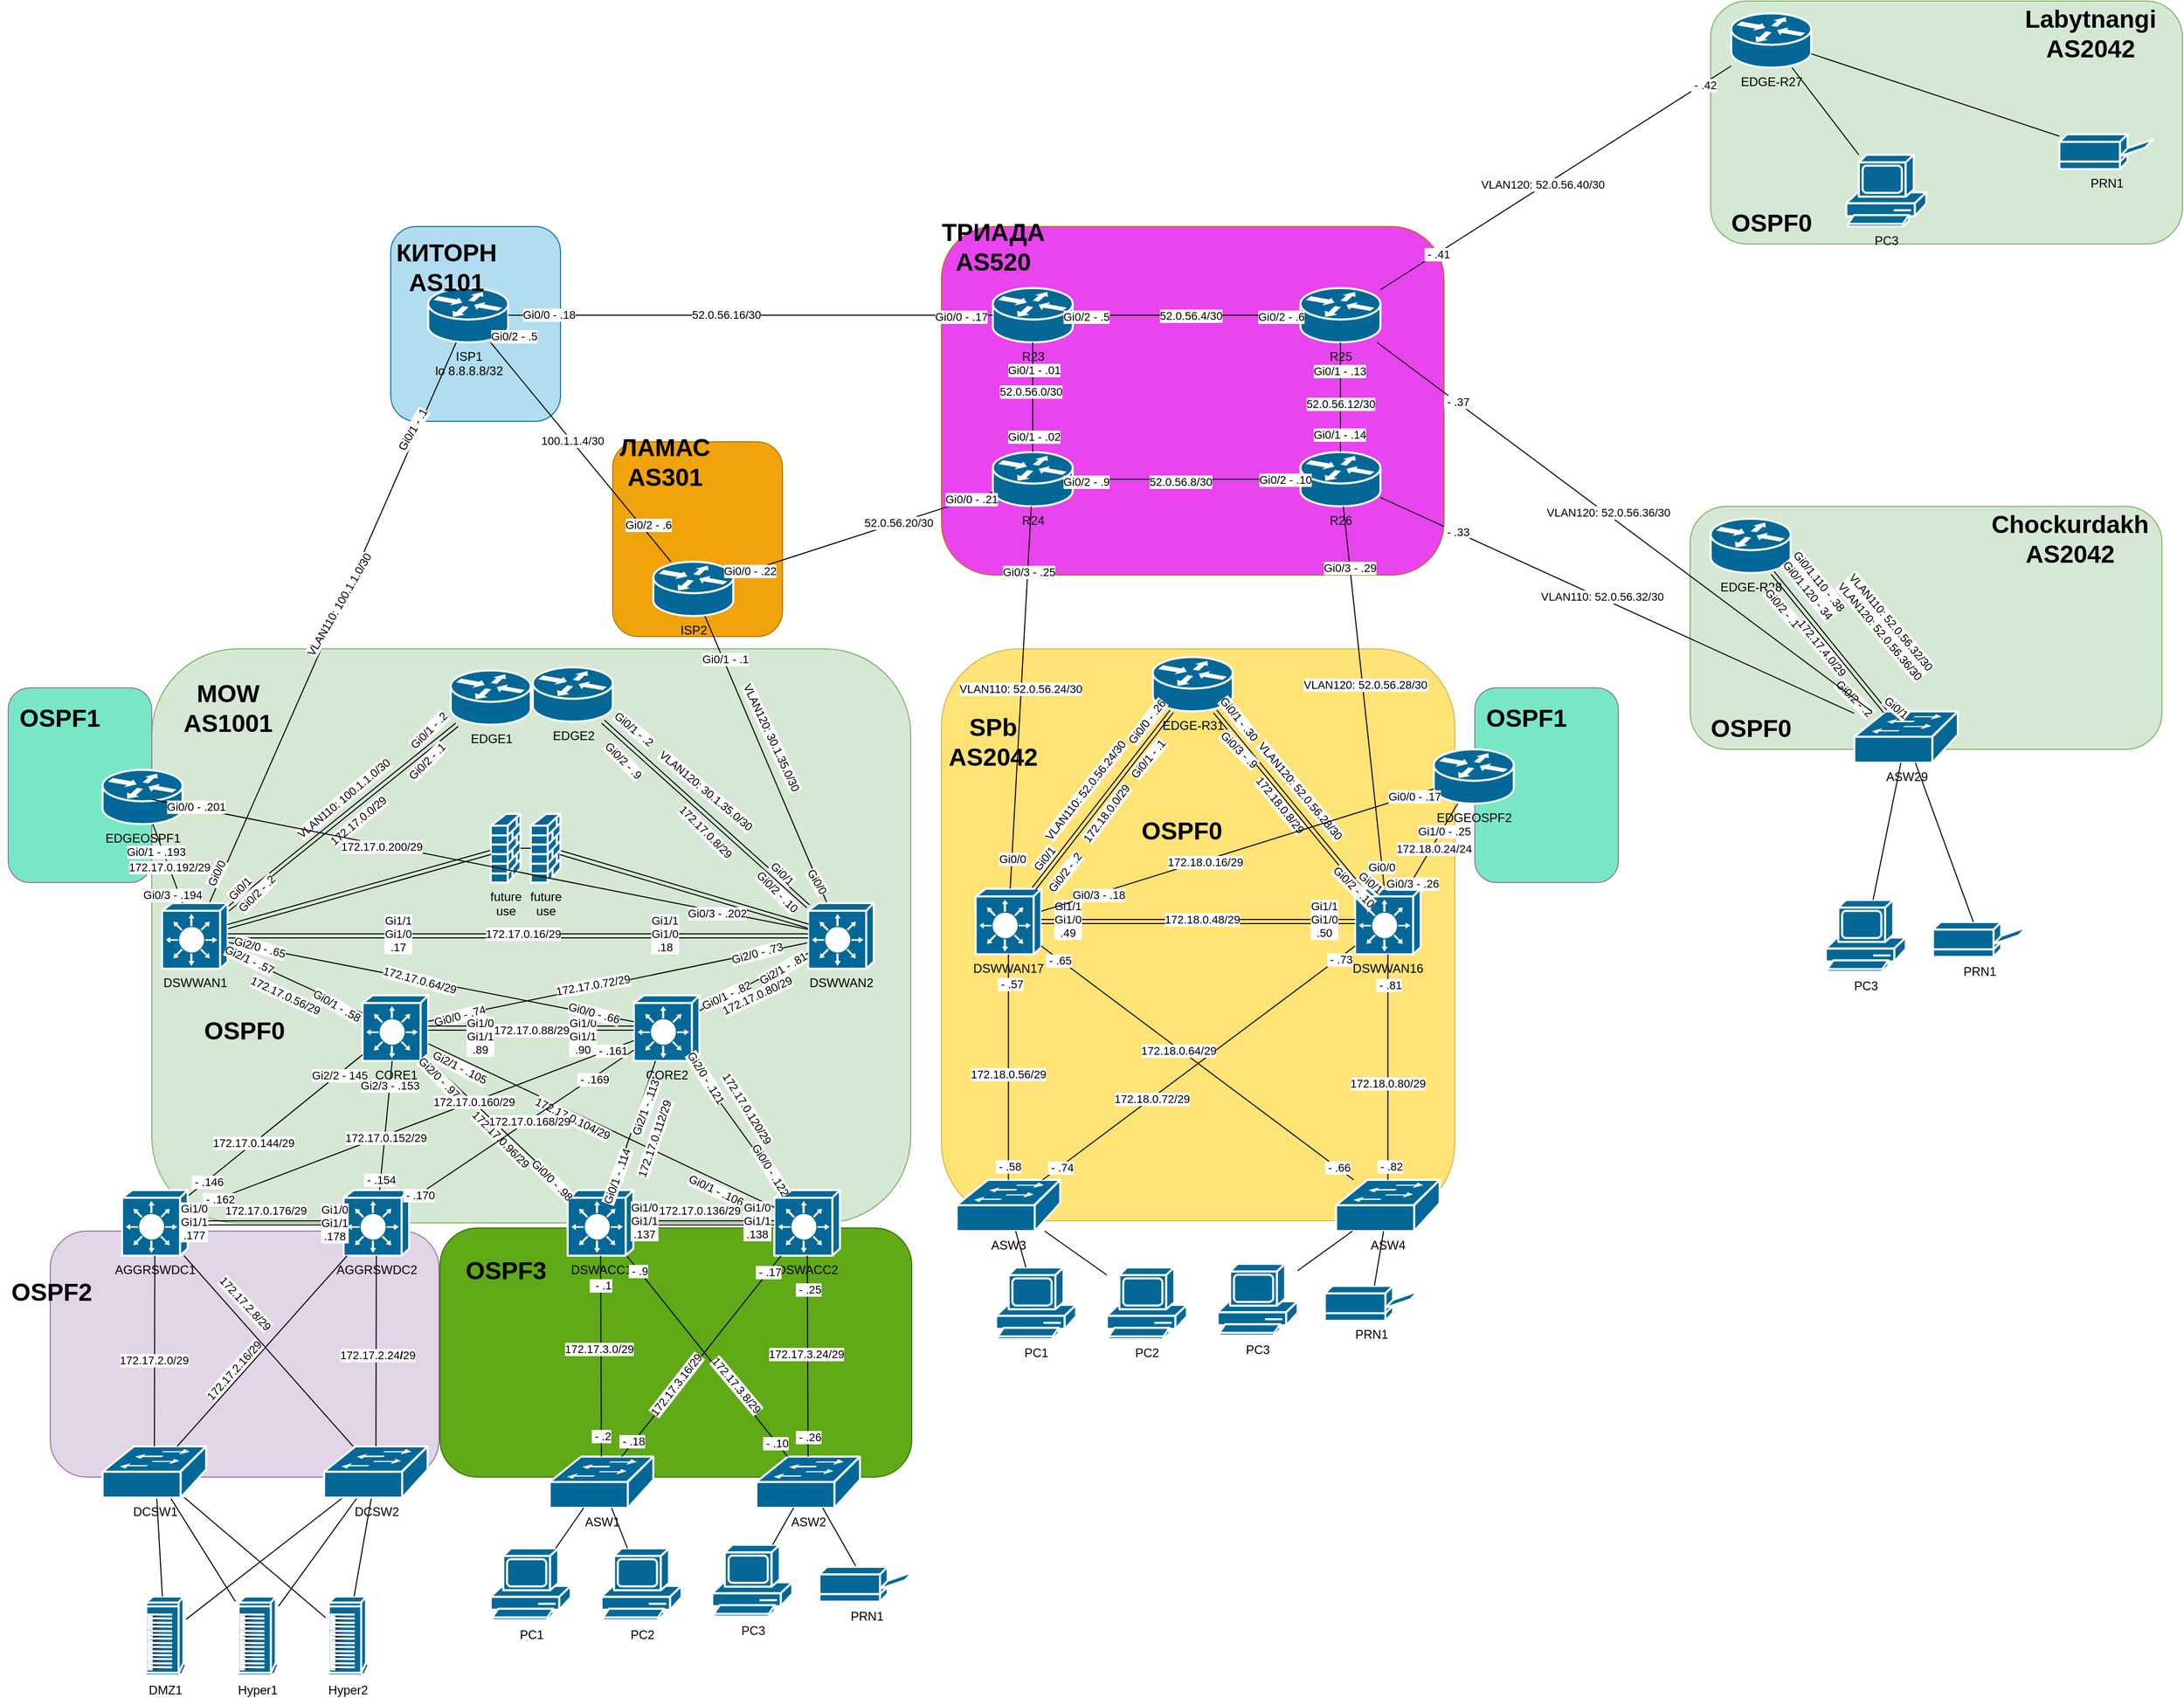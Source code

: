 <mxfile version="14.5.1" type="device"><diagram name="Page-1" id="c37626ed-c26b-45fb-9056-f9ebc6bb27b6"><mxGraphModel dx="1422" dy="1672" grid="1" gridSize="10" guides="1" tooltips="1" connect="1" arrows="1" fold="1" page="1" pageScale="1" pageWidth="1100" pageHeight="850" background="#ffffff" math="0" shadow="0"><root><mxCell id="0"/><mxCell id="1" parent="0"/><mxCell id="y0-hox_kMDJHg0kfnQtQ-98" value="" style="rounded=1;whiteSpace=wrap;html=1;strokeColor=#d6b656;fillColor=#FFE375;" vertex="1" parent="1"><mxGeometry x="1040" y="32" width="500.5" height="558" as="geometry"/></mxCell><mxCell id="y0-hox_kMDJHg0kfnQtQ-51" value="" style="rounded=1;whiteSpace=wrap;html=1;strokeColor=#BD7000;fillColor=#f0a30a;fontColor=#ffffff;" vertex="1" parent="1"><mxGeometry x="719.5" y="-170" width="165.5" height="190" as="geometry"/></mxCell><mxCell id="y0-hox_kMDJHg0kfnQtQ-52" value="ЛАМАС&lt;br&gt;AS301" style="text;strokeColor=none;fillColor=none;html=1;fontSize=24;fontStyle=1;verticalAlign=middle;align=center;" vertex="1" parent="1"><mxGeometry x="719.5" y="-170" width="100" height="40" as="geometry"/></mxCell><mxCell id="y0-hox_kMDJHg0kfnQtQ-49" value="" style="rounded=1;whiteSpace=wrap;html=1;strokeColor=#10739e;fillColor=#b1ddf0;" vertex="1" parent="1"><mxGeometry x="503" y="-380" width="165.5" height="190" as="geometry"/></mxCell><mxCell id="qc0SO2xMl5Qo05UaM7SH-158" value="" style="rounded=1;whiteSpace=wrap;html=1;fillColor=#e1d5e7;strokeColor=#9673a6;" parent="1" vertex="1"><mxGeometry x="171" y="600" width="379" height="240" as="geometry"/></mxCell><mxCell id="qc0SO2xMl5Qo05UaM7SH-161" value="" style="rounded=1;whiteSpace=wrap;html=1;fillColor=#60a917;strokeColor=#2D7600;fontColor=#ffffff;" parent="1" vertex="1"><mxGeometry x="551" y="597" width="460" height="243" as="geometry"/></mxCell><mxCell id="qc0SO2xMl5Qo05UaM7SH-151" value="" style="rounded=1;whiteSpace=wrap;html=1;fillColor=#d5e8d4;strokeColor=#82b366;" parent="1" vertex="1"><mxGeometry x="270" y="32" width="740" height="560" as="geometry"/></mxCell><mxCell id="qc0SO2xMl5Qo05UaM7SH-1" value="CORE1" style="shape=mxgraph.cisco.switches.layer_3_switch;html=1;pointerEvents=1;dashed=0;fillColor=#036897;strokeColor=#ffffff;strokeWidth=2;verticalLabelPosition=bottom;verticalAlign=top;align=center;outlineConnect=0;" parent="1" vertex="1"><mxGeometry x="475.5" y="370" width="64" height="64" as="geometry"/></mxCell><mxCell id="qc0SO2xMl5Qo05UaM7SH-4" value="EDGE1" style="shape=mxgraph.cisco.routers.router;html=1;pointerEvents=1;dashed=0;fillColor=#036897;strokeColor=#ffffff;strokeWidth=2;verticalLabelPosition=bottom;verticalAlign=top;align=center;outlineConnect=0;" parent="1" vertex="1"><mxGeometry x="561.5" y="53" width="78" height="53" as="geometry"/></mxCell><mxCell id="qc0SO2xMl5Qo05UaM7SH-6" value="ISP1&lt;br&gt;lo 8.8.8.8/32" style="shape=mxgraph.cisco.routers.router;html=1;pointerEvents=1;dashed=0;fillColor=#036897;strokeColor=#ffffff;strokeWidth=2;verticalLabelPosition=bottom;verticalAlign=top;align=center;outlineConnect=0;" parent="1" vertex="1"><mxGeometry x="539.5" y="-320" width="78" height="53" as="geometry"/></mxCell><mxCell id="qc0SO2xMl5Qo05UaM7SH-7" value="ISP2" style="shape=mxgraph.cisco.routers.router;html=1;pointerEvents=1;dashed=0;fillColor=#036897;strokeColor=#ffffff;strokeWidth=2;verticalLabelPosition=bottom;verticalAlign=top;align=center;outlineConnect=0;" parent="1" vertex="1"><mxGeometry x="759" y="-53" width="78" height="53" as="geometry"/></mxCell><mxCell id="qc0SO2xMl5Qo05UaM7SH-9" value="" style="endArrow=none;html=1;startArrow=none;shape=link;" parent="1" source="qc0SO2xMl5Qo05UaM7SH-4" target="qc0SO2xMl5Qo05UaM7SH-141" edge="1"><mxGeometry width="50" height="50" relative="1" as="geometry"><mxPoint x="566.07" y="385.896" as="sourcePoint"/><mxPoint x="670" y="410" as="targetPoint"/></mxGeometry></mxCell><mxCell id="M562mT83MVuhkEqb6exe-12" value="VLAN110: 100.1.1.0/30" style="edgeLabel;html=1;align=center;verticalAlign=middle;resizable=0;points=[];rotation=-40;" parent="qc0SO2xMl5Qo05UaM7SH-9" vertex="1" connectable="0"><mxGeometry x="0.286" y="-5" relative="1" as="geometry"><mxPoint x="35.82" y="-39.73" as="offset"/></mxGeometry></mxCell><mxCell id="M562mT83MVuhkEqb6exe-13" value="Gi0/1 - .2" style="edgeLabel;html=1;align=center;verticalAlign=middle;resizable=0;points=[];rotation=-45;" parent="qc0SO2xMl5Qo05UaM7SH-9" vertex="1" connectable="0"><mxGeometry x="-0.802" y="-4" relative="1" as="geometry"><mxPoint x="-3.54" y="-8.68" as="offset"/></mxGeometry></mxCell><mxCell id="M562mT83MVuhkEqb6exe-15" value="Gi0/1" style="edgeLabel;html=1;align=center;verticalAlign=middle;resizable=0;points=[];rotation=-45;" parent="qc0SO2xMl5Qo05UaM7SH-9" vertex="1" connectable="0"><mxGeometry x="0.797" y="-2" relative="1" as="geometry"><mxPoint x="-9.84" as="offset"/></mxGeometry></mxCell><mxCell id="M562mT83MVuhkEqb6exe-17" value="172.17.0.0/29" style="edgeLabel;html=1;align=center;verticalAlign=middle;resizable=0;points=[];rotation=-40;" parent="qc0SO2xMl5Qo05UaM7SH-9" vertex="1" connectable="0"><mxGeometry x="0.216" y="3" relative="1" as="geometry"><mxPoint x="36.76" y="-18.15" as="offset"/></mxGeometry></mxCell><mxCell id="M562mT83MVuhkEqb6exe-18" value="Gi0/2&amp;nbsp;- .1" style="edgeLabel;html=1;align=center;verticalAlign=middle;resizable=0;points=[];rotation=-45;" parent="qc0SO2xMl5Qo05UaM7SH-9" vertex="1" connectable="0"><mxGeometry x="-0.595" y="2" relative="1" as="geometry"><mxPoint x="13.85" y="-2.14" as="offset"/></mxGeometry></mxCell><mxCell id="M562mT83MVuhkEqb6exe-19" value="Gi0/2&amp;nbsp;- .2" style="edgeLabel;html=1;align=center;verticalAlign=middle;resizable=0;points=[];rotation=-45;" parent="qc0SO2xMl5Qo05UaM7SH-9" vertex="1" connectable="0"><mxGeometry x="0.848" y="2" relative="1" as="geometry"><mxPoint x="9.49" y="-3.24" as="offset"/></mxGeometry></mxCell><mxCell id="qc0SO2xMl5Qo05UaM7SH-13" value="" style="endArrow=none;html=1;" parent="1" source="qc0SO2xMl5Qo05UaM7SH-2" target="qc0SO2xMl5Qo05UaM7SH-1" edge="1"><mxGeometry width="50" height="50" relative="1" as="geometry"><mxPoint x="620" y="460" as="sourcePoint"/><mxPoint x="670" y="410" as="targetPoint"/></mxGeometry></mxCell><mxCell id="M562mT83MVuhkEqb6exe-36" value="Gi2/2 - 145" style="edgeLabel;html=1;align=center;verticalAlign=middle;resizable=0;points=[];" parent="qc0SO2xMl5Qo05UaM7SH-13" vertex="1" connectable="0"><mxGeometry x="0.72" relative="1" as="geometry"><mxPoint x="1" as="offset"/></mxGeometry></mxCell><mxCell id="y0-hox_kMDJHg0kfnQtQ-2" value="172.17.0.144/29" style="edgeLabel;html=1;align=center;verticalAlign=middle;resizable=0;points=[];" vertex="1" connectable="0" parent="qc0SO2xMl5Qo05UaM7SH-13"><mxGeometry x="-0.248" relative="1" as="geometry"><mxPoint as="offset"/></mxGeometry></mxCell><mxCell id="y0-hox_kMDJHg0kfnQtQ-3" value="&amp;nbsp;- .146" style="edgeLabel;html=1;align=center;verticalAlign=middle;resizable=0;points=[];" vertex="1" connectable="0" parent="qc0SO2xMl5Qo05UaM7SH-13"><mxGeometry x="-0.784" relative="1" as="geometry"><mxPoint as="offset"/></mxGeometry></mxCell><mxCell id="qc0SO2xMl5Qo05UaM7SH-52" value="Hyper2" style="shape=mxgraph.cisco.computers_and_peripherals.ibm_tower;html=1;pointerEvents=1;dashed=0;fillColor=#036897;strokeColor=#ffffff;strokeWidth=2;verticalLabelPosition=bottom;verticalAlign=top;align=center;outlineConnect=0;" parent="1" vertex="1"><mxGeometry x="439.5" y="956.5" width="42" height="77" as="geometry"/></mxCell><mxCell id="qc0SO2xMl5Qo05UaM7SH-53" value="" style="endArrow=none;html=1;" parent="1" source="y0-hox_kMDJHg0kfnQtQ-38" target="qc0SO2xMl5Qo05UaM7SH-52" edge="1"><mxGeometry width="50" height="50" relative="1" as="geometry"><mxPoint x="261.903" y="814.5" as="sourcePoint"/><mxPoint x="600.5" y="414.5" as="targetPoint"/></mxGeometry></mxCell><mxCell id="qc0SO2xMl5Qo05UaM7SH-65" value="DMZ1" style="shape=mxgraph.cisco.computers_and_peripherals.ibm_tower;html=1;pointerEvents=1;dashed=0;fillColor=#036897;strokeColor=#ffffff;strokeWidth=2;verticalLabelPosition=bottom;verticalAlign=top;align=center;outlineConnect=0;" parent="1" vertex="1"><mxGeometry x="261.5" y="956.5" width="42" height="77" as="geometry"/></mxCell><mxCell id="qc0SO2xMl5Qo05UaM7SH-66" value="Hyper1" style="shape=mxgraph.cisco.computers_and_peripherals.ibm_tower;html=1;pointerEvents=1;dashed=0;fillColor=#036897;strokeColor=#ffffff;strokeWidth=2;verticalLabelPosition=bottom;verticalAlign=top;align=center;outlineConnect=0;" parent="1" vertex="1"><mxGeometry x="351.5" y="956.5" width="42" height="77" as="geometry"/></mxCell><mxCell id="qc0SO2xMl5Qo05UaM7SH-67" value="" style="endArrow=none;html=1;" parent="1" source="y0-hox_kMDJHg0kfnQtQ-38" target="qc0SO2xMl5Qo05UaM7SH-65" edge="1"><mxGeometry width="50" height="50" relative="1" as="geometry"><mxPoint x="117.938" y="814.5" as="sourcePoint"/><mxPoint x="600.5" y="414.5" as="targetPoint"/></mxGeometry></mxCell><mxCell id="qc0SO2xMl5Qo05UaM7SH-68" value="" style="endArrow=none;html=1;startArrow=none;" parent="1" target="qc0SO2xMl5Qo05UaM7SH-65" edge="1"><mxGeometry width="50" height="50" relative="1" as="geometry"><mxPoint x="273.5" y="836.5" as="sourcePoint"/><mxPoint x="912.5" y="381.5" as="targetPoint"/></mxGeometry></mxCell><mxCell id="qc0SO2xMl5Qo05UaM7SH-70" value="" style="endArrow=none;html=1;" parent="1" source="y0-hox_kMDJHg0kfnQtQ-38" target="qc0SO2xMl5Qo05UaM7SH-66" edge="1"><mxGeometry width="50" height="50" relative="1" as="geometry"><mxPoint x="229.384" y="814.5" as="sourcePoint"/><mxPoint x="1100.5" y="361.5" as="targetPoint"/></mxGeometry></mxCell><mxCell id="qc0SO2xMl5Qo05UaM7SH-75" value="" style="endArrow=none;html=1;" parent="1" source="qc0SO2xMl5Qo05UaM7SH-141" target="qc0SO2xMl5Qo05UaM7SH-6" edge="1"><mxGeometry x="-0.108" y="-5" width="50" height="50" relative="1" as="geometry"><mxPoint x="460" y="40" as="sourcePoint"/><mxPoint x="510" y="-10" as="targetPoint"/><mxPoint as="offset"/></mxGeometry></mxCell><mxCell id="M562mT83MVuhkEqb6exe-4" value="VLAN110: 100.1.1.0/30" style="edgeLabel;html=1;align=center;verticalAlign=middle;resizable=0;points=[];rotation=-60;" parent="qc0SO2xMl5Qo05UaM7SH-75" vertex="1" connectable="0"><mxGeometry x="0.221" y="1" relative="1" as="geometry"><mxPoint x="-19.73" y="44.05" as="offset"/></mxGeometry></mxCell><mxCell id="M562mT83MVuhkEqb6exe-8" value="Gi0/1 - .1" style="edgeLabel;html=1;align=center;verticalAlign=middle;resizable=0;points=[];rotation=-60;" parent="qc0SO2xMl5Qo05UaM7SH-75" vertex="1" connectable="0"><mxGeometry x="0.728" relative="1" as="geometry"><mxPoint x="-10.15" y="10.74" as="offset"/></mxGeometry></mxCell><mxCell id="M562mT83MVuhkEqb6exe-14" value="Gi0/0" style="edgeLabel;html=1;align=center;verticalAlign=middle;resizable=0;points=[];rotation=-65;" parent="qc0SO2xMl5Qo05UaM7SH-75" vertex="1" connectable="0"><mxGeometry x="-0.894" relative="1" as="geometry"><mxPoint x="-5.89" as="offset"/></mxGeometry></mxCell><mxCell id="qc0SO2xMl5Qo05UaM7SH-80" value="" style="endArrow=none;html=1;" parent="1" source="qc0SO2xMl5Qo05UaM7SH-142" target="qc0SO2xMl5Qo05UaM7SH-7" edge="1"><mxGeometry width="50" height="50" relative="1" as="geometry"><mxPoint x="459" y="-51" as="sourcePoint"/><mxPoint x="459" y="-227" as="targetPoint"/></mxGeometry></mxCell><mxCell id="M562mT83MVuhkEqb6exe-9" value="VLAN120: 30.1.35.0/30" style="edgeLabel;html=1;align=center;verticalAlign=middle;resizable=0;points=[];rotation=65;" parent="qc0SO2xMl5Qo05UaM7SH-80" vertex="1" connectable="0"><mxGeometry x="0.128" y="-2" relative="1" as="geometry"><mxPoint x="11.55" y="-4.17" as="offset"/></mxGeometry></mxCell><mxCell id="M562mT83MVuhkEqb6exe-10" value="Gi0/1 - .1" style="edgeLabel;html=1;align=center;verticalAlign=middle;resizable=0;points=[];" parent="qc0SO2xMl5Qo05UaM7SH-80" vertex="1" connectable="0"><mxGeometry x="0.695" y="-2" relative="1" as="geometry"><mxPoint as="offset"/></mxGeometry></mxCell><mxCell id="M562mT83MVuhkEqb6exe-66" value="Gi0/0" style="edgeLabel;html=1;align=center;verticalAlign=middle;resizable=0;points=[];rotation=60;" parent="qc0SO2xMl5Qo05UaM7SH-80" vertex="1" connectable="0"><mxGeometry x="-0.846" relative="1" as="geometry"><mxPoint as="offset"/></mxGeometry></mxCell><mxCell id="qc0SO2xMl5Qo05UaM7SH-82" value="DSWACC2" style="shape=mxgraph.cisco.switches.layer_3_switch;html=1;pointerEvents=1;dashed=0;fillColor=#036897;strokeColor=#ffffff;strokeWidth=2;verticalLabelPosition=bottom;verticalAlign=top;align=center;outlineConnect=0;" parent="1" vertex="1"><mxGeometry x="877" y="560" width="64" height="64" as="geometry"/></mxCell><mxCell id="qc0SO2xMl5Qo05UaM7SH-83" value="" style="endArrow=none;html=1;" parent="1" source="qc0SO2xMl5Qo05UaM7SH-82" target="qc0SO2xMl5Qo05UaM7SH-1" edge="1"><mxGeometry width="50" height="50" relative="1" as="geometry"><mxPoint x="340" y="470" as="sourcePoint"/><mxPoint x="390" y="420" as="targetPoint"/></mxGeometry></mxCell><mxCell id="M562mT83MVuhkEqb6exe-34" value="Gi2/1 - .105" style="edgeLabel;html=1;align=center;verticalAlign=middle;resizable=0;points=[];rotation=27;" parent="qc0SO2xMl5Qo05UaM7SH-83" vertex="1" connectable="0"><mxGeometry x="0.896" y="2" relative="1" as="geometry"><mxPoint x="13.65" y="12.67" as="offset"/></mxGeometry></mxCell><mxCell id="M562mT83MVuhkEqb6exe-44" value="Gi0/1 - .106" style="edgeLabel;html=1;align=center;verticalAlign=middle;resizable=0;points=[];rotation=25;" parent="qc0SO2xMl5Qo05UaM7SH-83" vertex="1" connectable="0"><mxGeometry x="-0.821" relative="1" as="geometry"><mxPoint x="-26.87" y="-2.68" as="offset"/></mxGeometry></mxCell><mxCell id="M562mT83MVuhkEqb6exe-49" value="172.17.0.104/29" style="edgeLabel;html=1;align=center;verticalAlign=middle;resizable=0;points=[];rotation=26;" parent="qc0SO2xMl5Qo05UaM7SH-83" vertex="1" connectable="0"><mxGeometry x="-0.145" relative="1" as="geometry"><mxPoint x="-52.74" y="-18.59" as="offset"/></mxGeometry></mxCell><mxCell id="qc0SO2xMl5Qo05UaM7SH-84" value="ASW2" style="shape=mxgraph.cisco.switches.workgroup_switch;html=1;pointerEvents=1;dashed=0;fillColor=#036897;strokeColor=#ffffff;strokeWidth=2;verticalLabelPosition=bottom;verticalAlign=top;align=center;outlineConnect=0;" parent="1" vertex="1"><mxGeometry x="859.5" y="820" width="101" height="50" as="geometry"/></mxCell><mxCell id="qc0SO2xMl5Qo05UaM7SH-85" value="ASW1" style="shape=mxgraph.cisco.switches.workgroup_switch;html=1;pointerEvents=1;dashed=0;fillColor=#036897;strokeColor=#ffffff;strokeWidth=2;verticalLabelPosition=bottom;verticalAlign=top;align=center;outlineConnect=0;" parent="1" vertex="1"><mxGeometry x="658" y="820" width="101" height="50" as="geometry"/></mxCell><mxCell id="qc0SO2xMl5Qo05UaM7SH-86" value="" style="endArrow=none;html=1;" parent="1" source="qc0SO2xMl5Qo05UaM7SH-84" target="qc0SO2xMl5Qo05UaM7SH-82" edge="1"><mxGeometry width="50" height="50" relative="1" as="geometry"><mxPoint x="694" y="557" as="sourcePoint"/><mxPoint x="744" y="507" as="targetPoint"/></mxGeometry></mxCell><mxCell id="y0-hox_kMDJHg0kfnQtQ-28" value="172.17.3.24/29" style="edgeLabel;html=1;align=center;verticalAlign=middle;resizable=0;points=[];" vertex="1" connectable="0" parent="qc0SO2xMl5Qo05UaM7SH-86"><mxGeometry x="-0.109" y="2" relative="1" as="geometry"><mxPoint y="-12.58" as="offset"/></mxGeometry></mxCell><mxCell id="y0-hox_kMDJHg0kfnQtQ-35" value="&amp;nbsp;- .25" style="edgeLabel;html=1;align=center;verticalAlign=middle;resizable=0;points=[];" vertex="1" connectable="0" parent="qc0SO2xMl5Qo05UaM7SH-86"><mxGeometry x="0.666" relative="1" as="geometry"><mxPoint as="offset"/></mxGeometry></mxCell><mxCell id="y0-hox_kMDJHg0kfnQtQ-36" value="&amp;nbsp;- .26" style="edgeLabel;html=1;align=center;verticalAlign=middle;resizable=0;points=[];" vertex="1" connectable="0" parent="qc0SO2xMl5Qo05UaM7SH-86"><mxGeometry x="-0.803" relative="1" as="geometry"><mxPoint as="offset"/></mxGeometry></mxCell><mxCell id="qc0SO2xMl5Qo05UaM7SH-87" value="" style="endArrow=none;html=1;" parent="1" source="qc0SO2xMl5Qo05UaM7SH-85" target="qc0SO2xMl5Qo05UaM7SH-82" edge="1"><mxGeometry width="50" height="50" relative="1" as="geometry"><mxPoint x="785.394" y="877" as="sourcePoint"/><mxPoint x="874.5" y="804.895" as="targetPoint"/></mxGeometry></mxCell><mxCell id="y0-hox_kMDJHg0kfnQtQ-27" value="172.17.3.16/29" style="edgeLabel;html=1;align=center;verticalAlign=middle;resizable=0;points=[];rotation=308;" vertex="1" connectable="0" parent="qc0SO2xMl5Qo05UaM7SH-87"><mxGeometry x="-0.328" y="1" relative="1" as="geometry"><mxPoint x="1.3" y="-3.55" as="offset"/></mxGeometry></mxCell><mxCell id="y0-hox_kMDJHg0kfnQtQ-33" value="&amp;nbsp;- .18" style="edgeLabel;html=1;align=center;verticalAlign=middle;resizable=0;points=[];" vertex="1" connectable="0" parent="qc0SO2xMl5Qo05UaM7SH-87"><mxGeometry x="-0.861" y="2" relative="1" as="geometry"><mxPoint as="offset"/></mxGeometry></mxCell><mxCell id="y0-hox_kMDJHg0kfnQtQ-34" value="&amp;nbsp;- .17" style="edgeLabel;html=1;align=center;verticalAlign=middle;resizable=0;points=[];" vertex="1" connectable="0" parent="qc0SO2xMl5Qo05UaM7SH-87"><mxGeometry x="0.839" relative="1" as="geometry"><mxPoint as="offset"/></mxGeometry></mxCell><mxCell id="qc0SO2xMl5Qo05UaM7SH-88" value="PC2" style="shape=mxgraph.cisco.computers_and_peripherals.pc;html=1;pointerEvents=1;dashed=0;fillColor=#036897;strokeColor=#ffffff;strokeWidth=2;verticalLabelPosition=bottom;verticalAlign=top;align=center;outlineConnect=0;" parent="1" vertex="1"><mxGeometry x="708.5" y="909.5" width="78" height="70" as="geometry"/></mxCell><mxCell id="qc0SO2xMl5Qo05UaM7SH-89" value="PC3" style="shape=mxgraph.cisco.computers_and_peripherals.pc;html=1;pointerEvents=1;dashed=0;fillColor=#036897;strokeColor=#ffffff;strokeWidth=2;verticalLabelPosition=bottom;verticalAlign=top;align=center;outlineConnect=0;" parent="1" vertex="1"><mxGeometry x="816.5" y="906" width="78" height="70" as="geometry"/></mxCell><mxCell id="qc0SO2xMl5Qo05UaM7SH-91" value="PC1" style="shape=mxgraph.cisco.computers_and_peripherals.pc;html=1;pointerEvents=1;dashed=0;fillColor=#036897;strokeColor=#ffffff;strokeWidth=2;verticalLabelPosition=bottom;verticalAlign=top;align=center;outlineConnect=0;" parent="1" vertex="1"><mxGeometry x="600.5" y="909.5" width="78" height="70" as="geometry"/></mxCell><mxCell id="qc0SO2xMl5Qo05UaM7SH-94" value="" style="endArrow=none;html=1;" parent="1" source="qc0SO2xMl5Qo05UaM7SH-89" target="qc0SO2xMl5Qo05UaM7SH-84" edge="1"><mxGeometry width="50" height="50" relative="1" as="geometry"><mxPoint x="695" y="723" as="sourcePoint"/><mxPoint x="745" y="673" as="targetPoint"/></mxGeometry></mxCell><mxCell id="qc0SO2xMl5Qo05UaM7SH-96" value="" style="endArrow=none;html=1;" parent="1" source="qc0SO2xMl5Qo05UaM7SH-159" target="qc0SO2xMl5Qo05UaM7SH-84" edge="1"><mxGeometry width="50" height="50" relative="1" as="geometry"><mxPoint x="945.981" y="906.0" as="sourcePoint"/><mxPoint x="752.306" y="1093" as="targetPoint"/></mxGeometry></mxCell><mxCell id="qc0SO2xMl5Qo05UaM7SH-99" value="" style="endArrow=none;html=1;" parent="1" source="qc0SO2xMl5Qo05UaM7SH-91" target="qc0SO2xMl5Qo05UaM7SH-85" edge="1"><mxGeometry width="50" height="50" relative="1" as="geometry"><mxPoint x="586.25" y="1113" as="sourcePoint"/><mxPoint x="596.75" y="1083" as="targetPoint"/></mxGeometry></mxCell><mxCell id="qc0SO2xMl5Qo05UaM7SH-100" value="" style="endArrow=none;html=1;" parent="1" source="qc0SO2xMl5Qo05UaM7SH-88" target="qc0SO2xMl5Qo05UaM7SH-85" edge="1"><mxGeometry width="50" height="50" relative="1" as="geometry"><mxPoint x="685" y="1118.38" as="sourcePoint"/><mxPoint x="638.417" y="1083" as="targetPoint"/></mxGeometry></mxCell><mxCell id="qc0SO2xMl5Qo05UaM7SH-47" value="future&lt;br&gt;use" style="shape=mxgraph.cisco.security.firewall;html=1;pointerEvents=1;dashed=0;fillColor=#036897;strokeColor=#ffffff;strokeWidth=2;verticalLabelPosition=bottom;verticalAlign=top;align=center;outlineConnect=0;" parent="1" vertex="1"><mxGeometry x="600.5" y="193" width="29" height="67" as="geometry"/></mxCell><mxCell id="qc0SO2xMl5Qo05UaM7SH-103" value="" style="endArrow=none;html=1;" parent="1" source="qc0SO2xMl5Qo05UaM7SH-52" target="y0-hox_kMDJHg0kfnQtQ-37" edge="1"><mxGeometry width="50" height="50" relative="1" as="geometry"><mxPoint x="183.327" y="494.5" as="sourcePoint"/><mxPoint x="174.5" y="806.565" as="targetPoint"/></mxGeometry></mxCell><mxCell id="qc0SO2xMl5Qo05UaM7SH-107" value="EDGE2" style="shape=mxgraph.cisco.routers.router;html=1;pointerEvents=1;dashed=0;fillColor=#036897;strokeColor=#ffffff;strokeWidth=2;verticalLabelPosition=bottom;verticalAlign=top;align=center;outlineConnect=0;" parent="1" vertex="1"><mxGeometry x="641.5" y="50" width="78" height="53" as="geometry"/></mxCell><mxCell id="qc0SO2xMl5Qo05UaM7SH-108" value="future&lt;br&gt;use" style="shape=mxgraph.cisco.security.firewall;html=1;pointerEvents=1;dashed=0;fillColor=#036897;strokeColor=#ffffff;strokeWidth=2;verticalLabelPosition=bottom;verticalAlign=top;align=center;outlineConnect=0;" parent="1" vertex="1"><mxGeometry x="639.5" y="193" width="29" height="67" as="geometry"/></mxCell><mxCell id="qc0SO2xMl5Qo05UaM7SH-117" value="CORE2" style="shape=mxgraph.cisco.switches.layer_3_switch;html=1;pointerEvents=1;dashed=0;fillColor=#036897;strokeColor=#ffffff;strokeWidth=2;verticalLabelPosition=bottom;verticalAlign=top;align=center;outlineConnect=0;" parent="1" vertex="1"><mxGeometry x="740" y="370" width="64" height="64" as="geometry"/></mxCell><mxCell id="qc0SO2xMl5Qo05UaM7SH-119" value="DSWACC1" style="shape=mxgraph.cisco.switches.layer_3_switch;html=1;pointerEvents=1;dashed=0;fillColor=#036897;strokeColor=#ffffff;strokeWidth=2;verticalLabelPosition=bottom;verticalAlign=top;align=center;outlineConnect=0;" parent="1" vertex="1"><mxGeometry x="675.5" y="560" width="64" height="64" as="geometry"/></mxCell><mxCell id="qc0SO2xMl5Qo05UaM7SH-120" value="" style="endArrow=none;html=1;" parent="1" source="qc0SO2xMl5Qo05UaM7SH-82" target="qc0SO2xMl5Qo05UaM7SH-117" edge="1"><mxGeometry width="50" height="50" relative="1" as="geometry"><mxPoint x="724" y="536.59" as="sourcePoint"/><mxPoint x="584.5" y="469.41" as="targetPoint"/></mxGeometry></mxCell><mxCell id="M562mT83MVuhkEqb6exe-45" value="Gi0/0 - .122" style="edgeLabel;html=1;align=center;verticalAlign=middle;resizable=0;points=[];rotation=58;" parent="qc0SO2xMl5Qo05UaM7SH-120" vertex="1" connectable="0"><mxGeometry x="-0.736" y="1" relative="1" as="geometry"><mxPoint y="-4.04" as="offset"/></mxGeometry></mxCell><mxCell id="M562mT83MVuhkEqb6exe-47" value="Gi2/0 - .121" style="edgeLabel;html=1;align=center;verticalAlign=middle;resizable=0;points=[];rotation=58;" parent="qc0SO2xMl5Qo05UaM7SH-120" vertex="1" connectable="0"><mxGeometry x="0.847" relative="1" as="geometry"><mxPoint x="8.06" y="6.48" as="offset"/></mxGeometry></mxCell><mxCell id="M562mT83MVuhkEqb6exe-52" value="172.17.0.120/29" style="edgeLabel;html=1;align=center;verticalAlign=middle;resizable=0;points=[];rotation=58;" parent="qc0SO2xMl5Qo05UaM7SH-120" vertex="1" connectable="0"><mxGeometry x="-0.08" relative="1" as="geometry"><mxPoint x="5.95" y="-21.92" as="offset"/></mxGeometry></mxCell><mxCell id="qc0SO2xMl5Qo05UaM7SH-121" value="" style="endArrow=none;html=1;" parent="1" source="qc0SO2xMl5Qo05UaM7SH-119" target="qc0SO2xMl5Qo05UaM7SH-1" edge="1"><mxGeometry width="50" height="50" relative="1" as="geometry"><mxPoint x="724" y="552" as="sourcePoint"/><mxPoint x="584.5" y="552" as="targetPoint"/></mxGeometry></mxCell><mxCell id="M562mT83MVuhkEqb6exe-33" value="Gi2/0 -&amp;nbsp;.97" style="edgeLabel;html=1;align=center;verticalAlign=middle;resizable=0;points=[];rotation=45;" parent="qc0SO2xMl5Qo05UaM7SH-121" vertex="1" connectable="0"><mxGeometry x="0.84" y="-2" relative="1" as="geometry"><mxPoint x="-1.88" y="8.6" as="offset"/></mxGeometry></mxCell><mxCell id="M562mT83MVuhkEqb6exe-40" value="Gi0/0 - .98" style="edgeLabel;html=1;align=center;verticalAlign=middle;resizable=0;points=[];rotation=45;" parent="qc0SO2xMl5Qo05UaM7SH-121" vertex="1" connectable="0"><mxGeometry x="-0.86" relative="1" as="geometry"><mxPoint x="-6" y="-2.58" as="offset"/></mxGeometry></mxCell><mxCell id="M562mT83MVuhkEqb6exe-48" value="172.17.0.96/29" style="edgeLabel;html=1;align=center;verticalAlign=middle;resizable=0;points=[];rotation=45;" parent="qc0SO2xMl5Qo05UaM7SH-121" vertex="1" connectable="0"><mxGeometry x="-0.189" y="1" relative="1" as="geometry"><mxPoint x="-9.81" as="offset"/></mxGeometry></mxCell><mxCell id="qc0SO2xMl5Qo05UaM7SH-122" value="" style="endArrow=none;html=1;" parent="1" source="qc0SO2xMl5Qo05UaM7SH-119" target="qc0SO2xMl5Qo05UaM7SH-117" edge="1"><mxGeometry width="50" height="50" relative="1" as="geometry"><mxPoint x="724" y="536.59" as="sourcePoint"/><mxPoint x="584.5" y="469.41" as="targetPoint"/></mxGeometry></mxCell><mxCell id="M562mT83MVuhkEqb6exe-41" value="Gi0/1 - .114" style="edgeLabel;html=1;align=center;verticalAlign=middle;resizable=0;points=[];rotation=290;" parent="qc0SO2xMl5Qo05UaM7SH-122" vertex="1" connectable="0"><mxGeometry x="-0.786" relative="1" as="geometry"><mxPoint as="offset"/></mxGeometry></mxCell><mxCell id="M562mT83MVuhkEqb6exe-46" value="Gi2/1 - .113" style="edgeLabel;html=1;align=center;verticalAlign=middle;resizable=0;points=[];rotation=290;" parent="qc0SO2xMl5Qo05UaM7SH-122" vertex="1" connectable="0"><mxGeometry x="0.554" y="1" relative="1" as="geometry"><mxPoint y="18.04" as="offset"/></mxGeometry></mxCell><mxCell id="M562mT83MVuhkEqb6exe-51" value="172.17.0.112/29" style="edgeLabel;html=1;align=center;verticalAlign=middle;resizable=0;points=[];rotation=289;" parent="qc0SO2xMl5Qo05UaM7SH-122" vertex="1" connectable="0"><mxGeometry x="-0.081" y="-1" relative="1" as="geometry"><mxPoint x="21.02" y="7.63" as="offset"/></mxGeometry></mxCell><mxCell id="qc0SO2xMl5Qo05UaM7SH-123" value="AGGRSWDC2" style="shape=mxgraph.cisco.switches.layer_3_switch;html=1;pointerEvents=1;dashed=0;fillColor=#036897;strokeColor=#ffffff;strokeWidth=2;verticalLabelPosition=bottom;verticalAlign=top;align=center;outlineConnect=0;" parent="1" vertex="1"><mxGeometry x="457" y="560" width="64" height="64" as="geometry"/></mxCell><mxCell id="qc0SO2xMl5Qo05UaM7SH-126" value="" style="endArrow=none;html=1;" parent="1" source="qc0SO2xMl5Qo05UaM7SH-1" target="qc0SO2xMl5Qo05UaM7SH-142" edge="1"><mxGeometry width="50" height="50" relative="1" as="geometry"><mxPoint x="520" y="510" as="sourcePoint"/><mxPoint x="570" y="460" as="targetPoint"/></mxGeometry></mxCell><mxCell id="M562mT83MVuhkEqb6exe-39" value="Gi0/0 - .74" style="edgeLabel;html=1;align=center;verticalAlign=middle;resizable=0;points=[];rotation=-15;" parent="qc0SO2xMl5Qo05UaM7SH-126" vertex="1" connectable="0"><mxGeometry x="-0.783" relative="1" as="geometry"><mxPoint x="-9.79" y="2.97" as="offset"/></mxGeometry></mxCell><mxCell id="M562mT83MVuhkEqb6exe-55" value="Gi2/0 - .73" style="edgeLabel;html=1;align=center;verticalAlign=middle;resizable=0;points=[];rotation=-15;" parent="qc0SO2xMl5Qo05UaM7SH-126" vertex="1" connectable="0"><mxGeometry x="0.725" relative="1" as="geometry"><mxPoint as="offset"/></mxGeometry></mxCell><mxCell id="M562mT83MVuhkEqb6exe-64" value="172.17.0.72/29" style="edgeLabel;html=1;align=center;verticalAlign=middle;resizable=0;points=[];rotation=-10;" parent="qc0SO2xMl5Qo05UaM7SH-126" vertex="1" connectable="0"><mxGeometry x="0.084" relative="1" as="geometry"><mxPoint x="-40.38" y="6.24" as="offset"/></mxGeometry></mxCell><mxCell id="qc0SO2xMl5Qo05UaM7SH-127" value="" style="endArrow=none;html=1;" parent="1" source="qc0SO2xMl5Qo05UaM7SH-47" target="qc0SO2xMl5Qo05UaM7SH-108" edge="1"><mxGeometry width="50" height="50" relative="1" as="geometry"><mxPoint x="577" y="438" as="sourcePoint"/><mxPoint x="627" y="388" as="targetPoint"/></mxGeometry></mxCell><mxCell id="qc0SO2xMl5Qo05UaM7SH-128" value="" style="endArrow=none;html=1;" parent="1" source="qc0SO2xMl5Qo05UaM7SH-85" target="qc0SO2xMl5Qo05UaM7SH-119" edge="1"><mxGeometry width="50" height="50" relative="1" as="geometry"><mxPoint x="870" y="507" as="sourcePoint"/><mxPoint x="920" y="457" as="targetPoint"/></mxGeometry></mxCell><mxCell id="y0-hox_kMDJHg0kfnQtQ-25" value="172.17.3.0/29" style="edgeLabel;html=1;align=center;verticalAlign=middle;resizable=0;points=[];" vertex="1" connectable="0" parent="qc0SO2xMl5Qo05UaM7SH-128"><mxGeometry x="0.078" y="2" relative="1" as="geometry"><mxPoint as="offset"/></mxGeometry></mxCell><mxCell id="y0-hox_kMDJHg0kfnQtQ-29" value="&amp;nbsp; - .1" style="edgeLabel;html=1;align=center;verticalAlign=middle;resizable=0;points=[];" vertex="1" connectable="0" parent="qc0SO2xMl5Qo05UaM7SH-128"><mxGeometry x="0.707" y="1" relative="1" as="geometry"><mxPoint as="offset"/></mxGeometry></mxCell><mxCell id="y0-hox_kMDJHg0kfnQtQ-30" value="&amp;nbsp;- .2" style="edgeLabel;html=1;align=center;verticalAlign=middle;resizable=0;points=[];" vertex="1" connectable="0" parent="qc0SO2xMl5Qo05UaM7SH-128"><mxGeometry x="-0.925" y="1" relative="1" as="geometry"><mxPoint y="-12.58" as="offset"/></mxGeometry></mxCell><mxCell id="qc0SO2xMl5Qo05UaM7SH-129" value="" style="endArrow=none;html=1;" parent="1" source="qc0SO2xMl5Qo05UaM7SH-84" target="qc0SO2xMl5Qo05UaM7SH-119" edge="1"><mxGeometry width="50" height="50" relative="1" as="geometry"><mxPoint x="978.101" y="647" as="sourcePoint"/><mxPoint x="1094.971" y="481" as="targetPoint"/></mxGeometry></mxCell><mxCell id="y0-hox_kMDJHg0kfnQtQ-26" value="172.17.3.8/29" style="edgeLabel;html=1;align=center;verticalAlign=middle;resizable=0;points=[];rotation=50;" vertex="1" connectable="0" parent="qc0SO2xMl5Qo05UaM7SH-129"><mxGeometry x="0.23" y="2" relative="1" as="geometry"><mxPoint x="47.98" y="49.2" as="offset"/></mxGeometry></mxCell><mxCell id="y0-hox_kMDJHg0kfnQtQ-31" value="&amp;nbsp;- .9" style="edgeLabel;html=1;align=center;verticalAlign=middle;resizable=0;points=[];" vertex="1" connectable="0" parent="qc0SO2xMl5Qo05UaM7SH-129"><mxGeometry x="0.855" y="1" relative="1" as="geometry"><mxPoint as="offset"/></mxGeometry></mxCell><mxCell id="y0-hox_kMDJHg0kfnQtQ-32" value="&amp;nbsp;- .10" style="edgeLabel;html=1;align=center;verticalAlign=middle;resizable=0;points=[];" vertex="1" connectable="0" parent="qc0SO2xMl5Qo05UaM7SH-129"><mxGeometry x="-0.857" y="1" relative="1" as="geometry"><mxPoint as="offset"/></mxGeometry></mxCell><mxCell id="qc0SO2xMl5Qo05UaM7SH-133" value="" style="endArrow=none;html=1;horizontal=1;shape=link;" parent="1" source="qc0SO2xMl5Qo05UaM7SH-82" target="qc0SO2xMl5Qo05UaM7SH-119" edge="1"><mxGeometry width="50" height="50" relative="1" as="geometry"><mxPoint x="1144.5" y="507" as="sourcePoint"/><mxPoint x="1194.5" y="457" as="targetPoint"/></mxGeometry></mxCell><mxCell id="M562mT83MVuhkEqb6exe-50" value="172.17.0.136/29" style="edgeLabel;html=1;align=center;verticalAlign=middle;resizable=0;points=[];" parent="qc0SO2xMl5Qo05UaM7SH-133" vertex="1" connectable="0"><mxGeometry x="-0.192" y="2" relative="1" as="geometry"><mxPoint x="-17.29" y="-14" as="offset"/></mxGeometry></mxCell><mxCell id="qc0SO2xMl5Qo05UaM7SH-134" value="" style="endArrow=none;html=1;horizontal=1;shape=link;" parent="1" source="qc0SO2xMl5Qo05UaM7SH-117" target="qc0SO2xMl5Qo05UaM7SH-1" edge="1"><mxGeometry width="50" height="50" relative="1" as="geometry"><mxPoint x="767.5" y="518" as="sourcePoint"/><mxPoint x="767.5" y="484.0" as="targetPoint"/></mxGeometry></mxCell><mxCell id="M562mT83MVuhkEqb6exe-37" value="Gi1/0&lt;br&gt;Gi1/1&lt;br&gt;.89" style="edgeLabel;html=1;align=center;verticalAlign=middle;resizable=0;points=[];" parent="qc0SO2xMl5Qo05UaM7SH-134" vertex="1" connectable="0"><mxGeometry x="0.316" y="-1" relative="1" as="geometry"><mxPoint x="-18.06" y="9" as="offset"/></mxGeometry></mxCell><mxCell id="M562mT83MVuhkEqb6exe-38" value="Gi1/0&lt;br&gt;Gi1/1&lt;br&gt;.90" style="edgeLabel;html=1;align=center;verticalAlign=middle;resizable=0;points=[];" parent="qc0SO2xMl5Qo05UaM7SH-134" vertex="1" connectable="0"><mxGeometry x="0.316" y="-1" relative="1" as="geometry"><mxPoint x="81.94" y="9" as="offset"/></mxGeometry></mxCell><mxCell id="M562mT83MVuhkEqb6exe-42" value="Gi1/0&lt;br&gt;Gi1/1&lt;br&gt;.137" style="edgeLabel;html=1;align=center;verticalAlign=middle;resizable=0;points=[];" parent="qc0SO2xMl5Qo05UaM7SH-134" vertex="1" connectable="0"><mxGeometry x="0.316" y="-1" relative="1" as="geometry"><mxPoint x="141.9" y="189" as="offset"/></mxGeometry></mxCell><mxCell id="M562mT83MVuhkEqb6exe-43" value="Gi1/0&lt;br&gt;Gi1/1&lt;br&gt;.138" style="edgeLabel;html=1;align=center;verticalAlign=middle;resizable=0;points=[];" parent="qc0SO2xMl5Qo05UaM7SH-134" vertex="1" connectable="0"><mxGeometry x="0.316" y="-1" relative="1" as="geometry"><mxPoint x="251.9" y="189" as="offset"/></mxGeometry></mxCell><mxCell id="M562mT83MVuhkEqb6exe-53" value="172.17.0.88/29" style="edgeLabel;html=1;align=center;verticalAlign=middle;resizable=0;points=[];" parent="qc0SO2xMl5Qo05UaM7SH-134" vertex="1" connectable="0"><mxGeometry x="-0.091" y="2" relative="1" as="geometry"><mxPoint x="-8.89" as="offset"/></mxGeometry></mxCell><mxCell id="qc0SO2xMl5Qo05UaM7SH-136" value="" style="endArrow=none;html=1;" parent="1" source="qc0SO2xMl5Qo05UaM7SH-123" target="qc0SO2xMl5Qo05UaM7SH-117" edge="1"><mxGeometry width="50" height="50" relative="1" as="geometry"><mxPoint x="410" y="490" as="sourcePoint"/><mxPoint x="520" y="490" as="targetPoint"/></mxGeometry></mxCell><mxCell id="y0-hox_kMDJHg0kfnQtQ-10" value="172.17.0.168/29" style="edgeLabel;html=1;align=center;verticalAlign=middle;resizable=0;points=[];" vertex="1" connectable="0" parent="qc0SO2xMl5Qo05UaM7SH-136"><mxGeometry x="0.065" y="-1" relative="1" as="geometry"><mxPoint as="offset"/></mxGeometry></mxCell><mxCell id="y0-hox_kMDJHg0kfnQtQ-11" value="&amp;nbsp;- .169" style="edgeLabel;html=1;align=center;verticalAlign=middle;resizable=0;points=[];" vertex="1" connectable="0" parent="qc0SO2xMl5Qo05UaM7SH-136"><mxGeometry x="0.628" y="-1" relative="1" as="geometry"><mxPoint as="offset"/></mxGeometry></mxCell><mxCell id="y0-hox_kMDJHg0kfnQtQ-12" value="&amp;nbsp;- .170" style="edgeLabel;html=1;align=center;verticalAlign=middle;resizable=0;points=[];" vertex="1" connectable="0" parent="qc0SO2xMl5Qo05UaM7SH-136"><mxGeometry x="-0.925" relative="1" as="geometry"><mxPoint as="offset"/></mxGeometry></mxCell><mxCell id="qc0SO2xMl5Qo05UaM7SH-137" value="" style="endArrow=none;html=1;" parent="1" source="qc0SO2xMl5Qo05UaM7SH-2" target="qc0SO2xMl5Qo05UaM7SH-117" edge="1"><mxGeometry width="50" height="50" relative="1" as="geometry"><mxPoint x="420" y="551.632" as="sourcePoint"/><mxPoint x="530" y="550.368" as="targetPoint"/></mxGeometry></mxCell><mxCell id="y0-hox_kMDJHg0kfnQtQ-7" value="172.17.0.160/29" style="edgeLabel;html=1;align=center;verticalAlign=middle;resizable=0;points=[];" vertex="1" connectable="0" parent="qc0SO2xMl5Qo05UaM7SH-137"><mxGeometry x="0.281" relative="1" as="geometry"><mxPoint as="offset"/></mxGeometry></mxCell><mxCell id="y0-hox_kMDJHg0kfnQtQ-8" value="&amp;nbsp;- .161" style="edgeLabel;html=1;align=center;verticalAlign=middle;resizable=0;points=[];" vertex="1" connectable="0" parent="qc0SO2xMl5Qo05UaM7SH-137"><mxGeometry x="0.898" y="-1" relative="1" as="geometry"><mxPoint as="offset"/></mxGeometry></mxCell><mxCell id="y0-hox_kMDJHg0kfnQtQ-9" value="&amp;nbsp;- .162" style="edgeLabel;html=1;align=center;verticalAlign=middle;resizable=0;points=[];" vertex="1" connectable="0" parent="qc0SO2xMl5Qo05UaM7SH-137"><mxGeometry x="-0.862" relative="1" as="geometry"><mxPoint as="offset"/></mxGeometry></mxCell><mxCell id="qc0SO2xMl5Qo05UaM7SH-138" value="" style="endArrow=none;html=1;" parent="1" source="qc0SO2xMl5Qo05UaM7SH-123" target="qc0SO2xMl5Qo05UaM7SH-1" edge="1"><mxGeometry width="50" height="50" relative="1" as="geometry"><mxPoint x="420" y="470.023" as="sourcePoint"/><mxPoint x="530" y="531.977" as="targetPoint"/></mxGeometry></mxCell><mxCell id="M562mT83MVuhkEqb6exe-35" value="Gi2/3 - .153" style="edgeLabel;html=1;align=center;verticalAlign=middle;resizable=0;points=[];" parent="qc0SO2xMl5Qo05UaM7SH-138" vertex="1" connectable="0"><mxGeometry x="0.616" relative="1" as="geometry"><mxPoint as="offset"/></mxGeometry></mxCell><mxCell id="y0-hox_kMDJHg0kfnQtQ-5" value="172.17.0.152/29" style="edgeLabel;html=1;align=center;verticalAlign=middle;resizable=0;points=[];" vertex="1" connectable="0" parent="qc0SO2xMl5Qo05UaM7SH-138"><mxGeometry x="-0.176" y="-1" relative="1" as="geometry"><mxPoint as="offset"/></mxGeometry></mxCell><mxCell id="y0-hox_kMDJHg0kfnQtQ-6" value="&amp;nbsp;- .154" style="edgeLabel;html=1;align=center;verticalAlign=middle;resizable=0;points=[];" vertex="1" connectable="0" parent="qc0SO2xMl5Qo05UaM7SH-138"><mxGeometry x="-0.833" y="1" relative="1" as="geometry"><mxPoint as="offset"/></mxGeometry></mxCell><mxCell id="qc0SO2xMl5Qo05UaM7SH-139" value="" style="endArrow=none;html=1;startArrow=none;" parent="1" source="qc0SO2xMl5Qo05UaM7SH-141" target="qc0SO2xMl5Qo05UaM7SH-117" edge="1"><mxGeometry width="50" height="50" relative="1" as="geometry"><mxPoint x="433.5" y="367.981" as="sourcePoint"/><mxPoint x="530" y="431.077" as="targetPoint"/></mxGeometry></mxCell><mxCell id="M562mT83MVuhkEqb6exe-30" value="Gi0/0 - .66" style="edgeLabel;html=1;align=center;verticalAlign=middle;resizable=0;points=[];rotation=15;" parent="qc0SO2xMl5Qo05UaM7SH-139" vertex="1" connectable="0"><mxGeometry x="0.932" relative="1" as="geometry"><mxPoint x="-26.35" y="-6.59" as="offset"/></mxGeometry></mxCell><mxCell id="M562mT83MVuhkEqb6exe-32" value="172.17.0.64/29" style="edgeLabel;html=1;align=center;verticalAlign=middle;resizable=0;points=[];rotation=15;" parent="qc0SO2xMl5Qo05UaM7SH-139" vertex="1" connectable="0"><mxGeometry x="-0.059" relative="1" as="geometry"><mxPoint as="offset"/></mxGeometry></mxCell><mxCell id="qc0SO2xMl5Qo05UaM7SH-140" value="" style="endArrow=none;html=1;startArrow=none;shape=link;" parent="1" source="qc0SO2xMl5Qo05UaM7SH-107" target="qc0SO2xMl5Qo05UaM7SH-142" edge="1"><mxGeometry width="50" height="50" relative="1" as="geometry"><mxPoint x="433.5" y="377.918" as="sourcePoint"/><mxPoint x="538.104" y="518" as="targetPoint"/></mxGeometry></mxCell><mxCell id="M562mT83MVuhkEqb6exe-58" value="Gi0/2 - .10" style="edgeLabel;html=1;align=center;verticalAlign=middle;resizable=0;points=[];rotation=45;" parent="qc0SO2xMl5Qo05UaM7SH-140" vertex="1" connectable="0"><mxGeometry x="0.826" y="-1" relative="1" as="geometry"><mxPoint x="-11.84" as="offset"/></mxGeometry></mxCell><mxCell id="M562mT83MVuhkEqb6exe-59" value="Gi0/1" style="edgeLabel;html=1;align=center;verticalAlign=middle;resizable=0;points=[];rotation=45;" parent="qc0SO2xMl5Qo05UaM7SH-140" vertex="1" connectable="0"><mxGeometry x="0.734" y="2" relative="1" as="geometry"><mxPoint y="-7.53" as="offset"/></mxGeometry></mxCell><mxCell id="M562mT83MVuhkEqb6exe-60" value="Gi0/2 - .9" style="edgeLabel;html=1;align=center;verticalAlign=middle;resizable=0;points=[];rotation=45;" parent="qc0SO2xMl5Qo05UaM7SH-140" vertex="1" connectable="0"><mxGeometry x="-0.807" y="-4" relative="1" as="geometry"><mxPoint x="3.64" y="16.82" as="offset"/></mxGeometry></mxCell><mxCell id="M562mT83MVuhkEqb6exe-61" value="Gi0/1 - .2" style="edgeLabel;html=1;align=center;verticalAlign=middle;resizable=0;points=[];rotation=40;" parent="qc0SO2xMl5Qo05UaM7SH-140" vertex="1" connectable="0"><mxGeometry x="-0.904" y="3" relative="1" as="geometry"><mxPoint x="18.3" as="offset"/></mxGeometry></mxCell><mxCell id="M562mT83MVuhkEqb6exe-62" value="VLAN120: 30.1.35.0/30" style="edgeLabel;html=1;align=center;verticalAlign=middle;resizable=0;points=[];rotation=40;" parent="qc0SO2xMl5Qo05UaM7SH-140" vertex="1" connectable="0"><mxGeometry x="0.025" y="2" relative="1" as="geometry"><mxPoint x="-3.81" y="-23.86" as="offset"/></mxGeometry></mxCell><mxCell id="M562mT83MVuhkEqb6exe-63" value="172.17.0.8/29" style="edgeLabel;html=1;align=center;verticalAlign=middle;resizable=0;points=[];rotation=45;" parent="qc0SO2xMl5Qo05UaM7SH-140" vertex="1" connectable="0"><mxGeometry x="0.055" y="-2" relative="1" as="geometry"><mxPoint x="-4.32" y="10.3" as="offset"/></mxGeometry></mxCell><mxCell id="qc0SO2xMl5Qo05UaM7SH-141" value="DSWWAN1" style="shape=mxgraph.cisco.switches.layer_3_switch;html=1;pointerEvents=1;dashed=0;fillColor=#036897;strokeColor=#ffffff;strokeWidth=2;verticalLabelPosition=bottom;verticalAlign=top;align=center;outlineConnect=0;" parent="1" vertex="1"><mxGeometry x="280" y="280" width="64" height="64" as="geometry"/></mxCell><mxCell id="qc0SO2xMl5Qo05UaM7SH-142" value="DSWWAN2" style="shape=mxgraph.cisco.switches.layer_3_switch;html=1;pointerEvents=1;dashed=0;fillColor=#036897;strokeColor=#ffffff;strokeWidth=2;verticalLabelPosition=bottom;verticalAlign=top;align=center;outlineConnect=0;" parent="1" vertex="1"><mxGeometry x="910" y="280" width="64" height="64" as="geometry"/></mxCell><mxCell id="qc0SO2xMl5Qo05UaM7SH-143" value="" style="endArrow=none;html=1;" parent="1" source="qc0SO2xMl5Qo05UaM7SH-117" target="qc0SO2xMl5Qo05UaM7SH-142" edge="1"><mxGeometry width="50" height="50" relative="1" as="geometry"><mxPoint x="594" y="423.382" as="sourcePoint"/><mxPoint x="653" y="370.618" as="targetPoint"/></mxGeometry></mxCell><mxCell id="M562mT83MVuhkEqb6exe-56" value="Gi0/1 - .82" style="edgeLabel;html=1;align=center;verticalAlign=middle;resizable=0;points=[];rotation=-25;" parent="qc0SO2xMl5Qo05UaM7SH-143" vertex="1" connectable="0"><mxGeometry x="-0.798" y="-1" relative="1" as="geometry"><mxPoint x="14.93" y="-10.33" as="offset"/></mxGeometry></mxCell><mxCell id="M562mT83MVuhkEqb6exe-57" value="Gi2/1 - .81" style="edgeLabel;html=1;align=center;verticalAlign=middle;resizable=0;points=[];rotation=-30;" parent="qc0SO2xMl5Qo05UaM7SH-143" vertex="1" connectable="0"><mxGeometry x="0.506" y="-1" relative="1" as="geometry"><mxPoint as="offset"/></mxGeometry></mxCell><mxCell id="M562mT83MVuhkEqb6exe-65" value="172.17.0.80/29" style="edgeLabel;html=1;align=center;verticalAlign=middle;resizable=0;points=[];rotation=-25;" parent="qc0SO2xMl5Qo05UaM7SH-143" vertex="1" connectable="0"><mxGeometry x="-0.064" y="1" relative="1" as="geometry"><mxPoint x="6.98" y="12.03" as="offset"/></mxGeometry></mxCell><mxCell id="qc0SO2xMl5Qo05UaM7SH-144" value="" style="endArrow=none;html=1;startArrow=none;" parent="1" source="qc0SO2xMl5Qo05UaM7SH-1" target="qc0SO2xMl5Qo05UaM7SH-141" edge="1"><mxGeometry width="50" height="50" relative="1" as="geometry"><mxPoint x="441" y="374" as="sourcePoint"/><mxPoint x="540" y="518.0" as="targetPoint"/></mxGeometry></mxCell><mxCell id="M562mT83MVuhkEqb6exe-28" value="Gi0/1 - .58" style="edgeLabel;html=1;align=center;verticalAlign=middle;resizable=0;points=[];rotation=30;" parent="qc0SO2xMl5Qo05UaM7SH-144" vertex="1" connectable="0"><mxGeometry x="-0.909" y="1" relative="1" as="geometry"><mxPoint x="-19.03" y="-5.39" as="offset"/></mxGeometry></mxCell><mxCell id="M562mT83MVuhkEqb6exe-31" value="172.17.0.56/29" style="edgeLabel;html=1;align=center;verticalAlign=middle;resizable=0;points=[];rotation=25;" parent="qc0SO2xMl5Qo05UaM7SH-144" vertex="1" connectable="0"><mxGeometry x="0.124" y="1" relative="1" as="geometry"><mxPoint x="-1.2" y="15.83" as="offset"/></mxGeometry></mxCell><mxCell id="qc0SO2xMl5Qo05UaM7SH-145" value="" style="endArrow=none;html=1;horizontal=1;shape=link;" parent="1" source="qc0SO2xMl5Qo05UaM7SH-141" target="qc0SO2xMl5Qo05UaM7SH-142" edge="1"><mxGeometry width="50" height="50" relative="1" as="geometry"><mxPoint x="540" y="336" as="sourcePoint"/><mxPoint x="540" y="300" as="targetPoint"/></mxGeometry></mxCell><mxCell id="M562mT83MVuhkEqb6exe-20" value="Gi1/1&lt;br&gt;Gi1/0&lt;br&gt;.17" style="edgeLabel;html=1;align=center;verticalAlign=middle;resizable=0;points=[];" parent="qc0SO2xMl5Qo05UaM7SH-145" vertex="1" connectable="0"><mxGeometry x="-0.849" y="1" relative="1" as="geometry"><mxPoint x="123.14" y="-1" as="offset"/></mxGeometry></mxCell><mxCell id="M562mT83MVuhkEqb6exe-21" value="Gi1/1&lt;br&gt;Gi1/0&lt;br&gt;.18" style="edgeLabel;html=1;align=center;verticalAlign=middle;resizable=0;points=[];" parent="qc0SO2xMl5Qo05UaM7SH-145" vertex="1" connectable="0"><mxGeometry x="-0.849" y="1" relative="1" as="geometry"><mxPoint x="383.14" y="-1" as="offset"/></mxGeometry></mxCell><mxCell id="M562mT83MVuhkEqb6exe-24" value="Gi2/1 - .57" style="edgeLabel;html=1;align=center;verticalAlign=middle;resizable=0;points=[];rotation=25;" parent="qc0SO2xMl5Qo05UaM7SH-145" vertex="1" connectable="0"><mxGeometry x="-0.849" y="1" relative="1" as="geometry"><mxPoint x="-21.67" y="23.72" as="offset"/></mxGeometry></mxCell><mxCell id="M562mT83MVuhkEqb6exe-25" value="Gi2/0 - .65" style="edgeLabel;html=1;align=center;verticalAlign=middle;resizable=0;points=[];rotation=15;" parent="qc0SO2xMl5Qo05UaM7SH-145" vertex="1" connectable="0"><mxGeometry x="-0.849" y="1" relative="1" as="geometry"><mxPoint x="-11.67" y="12" as="offset"/></mxGeometry></mxCell><mxCell id="M562mT83MVuhkEqb6exe-54" value="172.17.0.16/29" style="edgeLabel;html=1;align=center;verticalAlign=middle;resizable=0;points=[];" parent="qc0SO2xMl5Qo05UaM7SH-145" vertex="1" connectable="0"><mxGeometry x="0.018" y="1" relative="1" as="geometry"><mxPoint y="-1" as="offset"/></mxGeometry></mxCell><mxCell id="qc0SO2xMl5Qo05UaM7SH-147" value="" style="endArrow=none;html=1;shape=link;" parent="1" source="qc0SO2xMl5Qo05UaM7SH-108" target="qc0SO2xMl5Qo05UaM7SH-142" edge="1"><mxGeometry width="50" height="50" relative="1" as="geometry"><mxPoint x="690" y="280" as="sourcePoint"/><mxPoint x="740" y="230" as="targetPoint"/></mxGeometry></mxCell><mxCell id="qc0SO2xMl5Qo05UaM7SH-148" value="" style="endArrow=none;html=1;shape=link;" parent="1" source="qc0SO2xMl5Qo05UaM7SH-47" target="qc0SO2xMl5Qo05UaM7SH-141" edge="1"><mxGeometry width="50" height="50" relative="1" as="geometry"><mxPoint x="708.0" y="97.308" as="sourcePoint"/><mxPoint x="850" y="134.597" as="targetPoint"/></mxGeometry></mxCell><mxCell id="qc0SO2xMl5Qo05UaM7SH-2" value="AGGRSWDC1" style="shape=mxgraph.cisco.switches.layer_3_switch;html=1;pointerEvents=1;dashed=0;fillColor=#036897;strokeColor=#ffffff;strokeWidth=2;verticalLabelPosition=bottom;verticalAlign=top;align=center;outlineConnect=0;" parent="1" vertex="1"><mxGeometry x="241" y="560" width="64" height="64" as="geometry"/></mxCell><mxCell id="qc0SO2xMl5Qo05UaM7SH-135" value="" style="endArrow=none;html=1;horizontal=1;shape=link;" parent="1" source="qc0SO2xMl5Qo05UaM7SH-123" target="qc0SO2xMl5Qo05UaM7SH-2" edge="1"><mxGeometry width="50" height="50" relative="1" as="geometry"><mxPoint x="620.5" y="515" as="sourcePoint"/><mxPoint x="461" y="687" as="targetPoint"/></mxGeometry></mxCell><mxCell id="y0-hox_kMDJHg0kfnQtQ-13" value="&lt;span style=&quot;color: rgba(0 , 0 , 0 , 0) ; font-family: monospace ; font-size: 0px ; background-color: rgb(248 , 249 , 250)&quot;&gt;%3CmxGraphModel%3E%3Croot%3E%3CmxCell%20id%3D%220%22%2F%3E%3CmxCell%20id%3D%221%22%20parent%3D%220%22%2F%3E%3CmxCell%20id%3D%222%22%20value%3D%22Gi1%2F0%26lt%3Bbr%26gt%3BGi1%2F1%26lt%3Bbr%26gt%3B.137%22%20style%3D%22edgeLabel%3Bhtml%3D1%3Balign%3Dcenter%3BverticalAlign%3Dmiddle%3Bresizable%3D0%3Bpoints%3D%5B%5D%3B%22%20vertex%3D%221%22%20connectable%3D%220%22%20parent%3D%221%22%3E%3CmxGeometry%20x%3D%22749.995%22%20y%3D%22590%22%20as%3D%22geometry%22%2F%3E%3C%2FmxCell%3E%3C%2Froot%3E%3C%2FmxGraphModel%3E&lt;/span&gt;" style="edgeLabel;html=1;align=center;verticalAlign=middle;resizable=0;points=[];" vertex="1" connectable="0" parent="qc0SO2xMl5Qo05UaM7SH-135"><mxGeometry x="0.845" y="-1" relative="1" as="geometry"><mxPoint as="offset"/></mxGeometry></mxCell><mxCell id="y0-hox_kMDJHg0kfnQtQ-14" value="Gi1/0&lt;br&gt;Gi1/1&lt;br&gt;.177" style="edgeLabel;html=1;align=center;verticalAlign=middle;resizable=0;points=[];" vertex="1" connectable="0" parent="qc0SO2xMl5Qo05UaM7SH-135"><mxGeometry x="0.922" y="-1" relative="1" as="geometry"><mxPoint as="offset"/></mxGeometry></mxCell><mxCell id="y0-hox_kMDJHg0kfnQtQ-15" value="Gi1/0&lt;br&gt;Gi1/1&lt;br&gt;.178" style="edgeLabel;html=1;align=center;verticalAlign=middle;resizable=0;points=[];" vertex="1" connectable="0" parent="qc0SO2xMl5Qo05UaM7SH-135"><mxGeometry x="-0.876" relative="1" as="geometry"><mxPoint as="offset"/></mxGeometry></mxCell><mxCell id="y0-hox_kMDJHg0kfnQtQ-16" value="172.17.0.176/29" style="edgeLabel;html=1;align=center;verticalAlign=middle;resizable=0;points=[];" vertex="1" connectable="0" parent="qc0SO2xMl5Qo05UaM7SH-135"><mxGeometry x="0.137" relative="1" as="geometry"><mxPoint x="10.19" y="-12" as="offset"/></mxGeometry></mxCell><mxCell id="qc0SO2xMl5Qo05UaM7SH-159" value="PRN1" style="shape=mxgraph.cisco.computers_and_peripherals.printer;html=1;pointerEvents=1;dashed=0;fillColor=#036897;strokeColor=#ffffff;strokeWidth=2;verticalLabelPosition=bottom;verticalAlign=top;align=center;outlineConnect=0;" parent="1" vertex="1"><mxGeometry x="921" y="927.5" width="91" height="34" as="geometry"/></mxCell><mxCell id="qc0SO2xMl5Qo05UaM7SH-162" value="OSPF0" style="text;strokeColor=none;fillColor=none;html=1;fontSize=24;fontStyle=1;verticalAlign=middle;align=center;" parent="1" vertex="1"><mxGeometry x="310" y="385" width="100" height="40" as="geometry"/></mxCell><mxCell id="qc0SO2xMl5Qo05UaM7SH-163" value="OSPF3" style="text;strokeColor=none;fillColor=none;html=1;fontSize=24;fontStyle=1;verticalAlign=middle;align=center;" parent="1" vertex="1"><mxGeometry x="565" y="618.5" width="100" height="40" as="geometry"/></mxCell><mxCell id="qc0SO2xMl5Qo05UaM7SH-164" value="OSPF2" style="text;strokeColor=none;fillColor=none;html=1;fontSize=24;fontStyle=1;verticalAlign=middle;align=center;" parent="1" vertex="1"><mxGeometry x="122" y="640" width="100" height="40" as="geometry"/></mxCell><mxCell id="M562mT83MVuhkEqb6exe-2" value="" style="endArrow=none;html=1;" parent="1" source="y0-hox_kMDJHg0kfnQtQ-37" target="qc0SO2xMl5Qo05UaM7SH-66" edge="1"><mxGeometry width="50" height="50" relative="1" as="geometry"><mxPoint x="333.714" y="720.5" as="sourcePoint"/><mxPoint x="365.0" y="793.5" as="targetPoint"/></mxGeometry></mxCell><mxCell id="M562mT83MVuhkEqb6exe-67" value="" style="endArrow=none;html=1;" parent="1" source="qc0SO2xMl5Qo05UaM7SH-6" target="qc0SO2xMl5Qo05UaM7SH-7" edge="1"><mxGeometry width="50" height="50" relative="1" as="geometry"><mxPoint x="680" y="10" as="sourcePoint"/><mxPoint x="730" y="-40" as="targetPoint"/></mxGeometry></mxCell><mxCell id="M562mT83MVuhkEqb6exe-68" value="Gi0/2 - .5" style="edgeLabel;html=1;align=center;verticalAlign=middle;resizable=0;points=[];" parent="M562mT83MVuhkEqb6exe-67" vertex="1" connectable="0"><mxGeometry x="-0.903" y="-1" relative="1" as="geometry"><mxPoint x="14.53" y="-17.5" as="offset"/></mxGeometry></mxCell><mxCell id="M562mT83MVuhkEqb6exe-69" value="Gi0/2 - .6" style="edgeLabel;html=1;align=center;verticalAlign=middle;resizable=0;points=[];" parent="M562mT83MVuhkEqb6exe-67" vertex="1" connectable="0"><mxGeometry x="0.82" y="-1" relative="1" as="geometry"><mxPoint x="-6.16" y="-17.5" as="offset"/></mxGeometry></mxCell><mxCell id="M562mT83MVuhkEqb6exe-70" value="100.1.1.4/30" style="edgeLabel;html=1;align=center;verticalAlign=middle;resizable=0;points=[];" parent="M562mT83MVuhkEqb6exe-67" vertex="1" connectable="0"><mxGeometry x="-0.23" relative="1" as="geometry"><mxPoint x="11.78" y="13.5" as="offset"/></mxGeometry></mxCell><mxCell id="M562mT83MVuhkEqb6exe-71" value="" style="rounded=1;whiteSpace=wrap;html=1;strokeColor=#9673a6;fillColor=#78E7C6;" parent="1" vertex="1"><mxGeometry x="130" y="70" width="140" height="190" as="geometry"/></mxCell><mxCell id="M562mT83MVuhkEqb6exe-72" value="OSPF1" style="text;strokeColor=none;fillColor=none;html=1;fontSize=24;fontStyle=1;verticalAlign=middle;align=center;" parent="1" vertex="1"><mxGeometry x="130" y="80" width="100" height="40" as="geometry"/></mxCell><mxCell id="M562mT83MVuhkEqb6exe-73" value="EDGEOSPF1" style="shape=mxgraph.cisco.routers.router;html=1;pointerEvents=1;dashed=0;fillColor=#036897;strokeColor=#ffffff;strokeWidth=2;verticalLabelPosition=bottom;verticalAlign=top;align=center;outlineConnect=0;" parent="1" vertex="1"><mxGeometry x="222" y="150" width="78" height="53" as="geometry"/></mxCell><mxCell id="M562mT83MVuhkEqb6exe-74" value="" style="endArrow=none;html=1;" parent="1" source="qc0SO2xMl5Qo05UaM7SH-141" target="M562mT83MVuhkEqb6exe-73" edge="1"><mxGeometry width="50" height="50" relative="1" as="geometry"><mxPoint x="530" y="480" as="sourcePoint"/><mxPoint x="580" y="430" as="targetPoint"/></mxGeometry></mxCell><mxCell id="y0-hox_kMDJHg0kfnQtQ-17" value="172.17.0.192/29" style="edgeLabel;html=1;align=center;verticalAlign=middle;resizable=0;points=[];" vertex="1" connectable="0" parent="M562mT83MVuhkEqb6exe-74"><mxGeometry x="-0.091" relative="1" as="geometry"><mxPoint as="offset"/></mxGeometry></mxCell><mxCell id="y0-hox_kMDJHg0kfnQtQ-20" value="Gi0/1 - .193" style="edgeLabel;html=1;align=center;verticalAlign=middle;resizable=0;points=[];" vertex="1" connectable="0" parent="M562mT83MVuhkEqb6exe-74"><mxGeometry x="0.833" relative="1" as="geometry"><mxPoint y="20.59" as="offset"/></mxGeometry></mxCell><mxCell id="y0-hox_kMDJHg0kfnQtQ-21" value="Gi0/3 - .194" style="edgeLabel;html=1;align=center;verticalAlign=middle;resizable=0;points=[];" vertex="1" connectable="0" parent="M562mT83MVuhkEqb6exe-74"><mxGeometry x="-0.779" relative="1" as="geometry"><mxPoint x="-6.74" as="offset"/></mxGeometry></mxCell><mxCell id="M562mT83MVuhkEqb6exe-75" value="" style="endArrow=none;html=1;" parent="1" source="M562mT83MVuhkEqb6exe-71" target="qc0SO2xMl5Qo05UaM7SH-142" edge="1"><mxGeometry width="50" height="50" relative="1" as="geometry"><mxPoint x="530" y="480" as="sourcePoint"/><mxPoint x="580" y="430" as="targetPoint"/></mxGeometry></mxCell><mxCell id="y0-hox_kMDJHg0kfnQtQ-18" value="172.17.0.200/29" style="edgeLabel;html=1;align=center;verticalAlign=middle;resizable=0;points=[];" vertex="1" connectable="0" parent="M562mT83MVuhkEqb6exe-75"><mxGeometry x="-0.3" y="-1" relative="1" as="geometry"><mxPoint as="offset"/></mxGeometry></mxCell><mxCell id="y0-hox_kMDJHg0kfnQtQ-19" value="Gi0/0 - .201" style="edgeLabel;html=1;align=center;verticalAlign=middle;resizable=0;points=[];" vertex="1" connectable="0" parent="M562mT83MVuhkEqb6exe-75"><mxGeometry x="-0.867" y="2" relative="1" as="geometry"><mxPoint as="offset"/></mxGeometry></mxCell><mxCell id="y0-hox_kMDJHg0kfnQtQ-22" value="Gi0/3&amp;nbsp;- .202" style="edgeLabel;html=1;align=center;verticalAlign=middle;resizable=0;points=[];" vertex="1" connectable="0" parent="M562mT83MVuhkEqb6exe-75"><mxGeometry x="0.907" y="-1" relative="1" as="geometry"><mxPoint x="-59.67" y="-10.67" as="offset"/></mxGeometry></mxCell><mxCell id="y0-hox_kMDJHg0kfnQtQ-37" value="DCSW1" style="shape=mxgraph.cisco.switches.workgroup_switch;html=1;pointerEvents=1;dashed=0;fillColor=#036897;strokeColor=#ffffff;strokeWidth=2;verticalLabelPosition=bottom;verticalAlign=top;align=center;outlineConnect=0;" vertex="1" parent="1"><mxGeometry x="222" y="810" width="101" height="50" as="geometry"/></mxCell><mxCell id="y0-hox_kMDJHg0kfnQtQ-38" value="DCSW2" style="shape=mxgraph.cisco.switches.workgroup_switch;html=1;pointerEvents=1;dashed=0;fillColor=#036897;strokeColor=#ffffff;strokeWidth=2;verticalLabelPosition=bottom;verticalAlign=top;align=center;outlineConnect=0;" vertex="1" parent="1"><mxGeometry x="438" y="810" width="101" height="50" as="geometry"/></mxCell><mxCell id="y0-hox_kMDJHg0kfnQtQ-41" value="" style="endArrow=none;html=1;" edge="1" parent="1" source="qc0SO2xMl5Qo05UaM7SH-2" target="y0-hox_kMDJHg0kfnQtQ-38"><mxGeometry width="50" height="50" relative="1" as="geometry"><mxPoint x="510" y="800" as="sourcePoint"/><mxPoint x="560" y="750" as="targetPoint"/></mxGeometry></mxCell><mxCell id="y0-hox_kMDJHg0kfnQtQ-42" value="" style="endArrow=none;html=1;" edge="1" parent="1" source="qc0SO2xMl5Qo05UaM7SH-2" target="y0-hox_kMDJHg0kfnQtQ-37"><mxGeometry width="50" height="50" relative="1" as="geometry"><mxPoint x="315" y="623.704" as="sourcePoint"/><mxPoint x="462.14" y="723.5" as="targetPoint"/></mxGeometry></mxCell><mxCell id="y0-hox_kMDJHg0kfnQtQ-45" value="172.17.2.0/29" style="edgeLabel;html=1;align=center;verticalAlign=middle;resizable=0;points=[];" vertex="1" connectable="0" parent="y0-hox_kMDJHg0kfnQtQ-42"><mxGeometry x="0.099" y="-1" relative="1" as="geometry"><mxPoint as="offset"/></mxGeometry></mxCell><mxCell id="y0-hox_kMDJHg0kfnQtQ-43" value="" style="endArrow=none;html=1;" edge="1" parent="1" source="qc0SO2xMl5Qo05UaM7SH-123" target="y0-hox_kMDJHg0kfnQtQ-37"><mxGeometry width="50" height="50" relative="1" as="geometry"><mxPoint x="283" y="634.0" as="sourcePoint"/><mxPoint x="283" y="713.5" as="targetPoint"/></mxGeometry></mxCell><mxCell id="y0-hox_kMDJHg0kfnQtQ-46" value="172.17.2.8/29" style="edgeLabel;html=1;align=center;verticalAlign=middle;resizable=0;points=[];rotation=47;" vertex="1" connectable="0" parent="y0-hox_kMDJHg0kfnQtQ-43"><mxGeometry x="0.192" y="-1" relative="1" as="geometry"><mxPoint x="-0.41" y="-64.27" as="offset"/></mxGeometry></mxCell><mxCell id="y0-hox_kMDJHg0kfnQtQ-47" value="172.17.2.16/29" style="edgeLabel;html=1;align=center;verticalAlign=middle;resizable=0;points=[];rotation=312;" vertex="1" connectable="0" parent="y0-hox_kMDJHg0kfnQtQ-43"><mxGeometry x="0.214" y="-1" relative="1" as="geometry"><mxPoint x="-9.33" as="offset"/></mxGeometry></mxCell><mxCell id="y0-hox_kMDJHg0kfnQtQ-44" value="" style="endArrow=none;html=1;" edge="1" parent="1" source="qc0SO2xMl5Qo05UaM7SH-123" target="y0-hox_kMDJHg0kfnQtQ-38"><mxGeometry width="50" height="50" relative="1" as="geometry"><mxPoint x="283" y="634.0" as="sourcePoint"/><mxPoint x="283" y="713.5" as="targetPoint"/></mxGeometry></mxCell><mxCell id="y0-hox_kMDJHg0kfnQtQ-48" value="172.17.2.24&lt;b&gt;/&lt;/b&gt;29" style="edgeLabel;html=1;align=center;verticalAlign=middle;resizable=0;points=[];" vertex="1" connectable="0" parent="y0-hox_kMDJHg0kfnQtQ-44"><mxGeometry x="0.043" y="1" relative="1" as="geometry"><mxPoint as="offset"/></mxGeometry></mxCell><mxCell id="y0-hox_kMDJHg0kfnQtQ-50" value="КИТОРН&lt;br&gt;AS101" style="text;strokeColor=none;fillColor=none;html=1;fontSize=24;fontStyle=1;verticalAlign=middle;align=center;" vertex="1" parent="1"><mxGeometry x="507.1" y="-360" width="100" height="40" as="geometry"/></mxCell><mxCell id="y0-hox_kMDJHg0kfnQtQ-53" value="" style="rounded=1;whiteSpace=wrap;html=1;strokeColor=#BD7000;fontColor=#ffffff;fillColor=#EA43F0;" vertex="1" parent="1"><mxGeometry x="1040" y="-380" width="490" height="340" as="geometry"/></mxCell><mxCell id="y0-hox_kMDJHg0kfnQtQ-54" value="ТРИАДА&lt;br&gt;AS520" style="text;strokeColor=none;fillColor=none;html=1;fontSize=24;fontStyle=1;verticalAlign=middle;align=center;" vertex="1" parent="1"><mxGeometry x="1040" y="-380" width="100" height="40" as="geometry"/></mxCell><mxCell id="y0-hox_kMDJHg0kfnQtQ-55" value="R23" style="shape=mxgraph.cisco.routers.router;html=1;pointerEvents=1;dashed=0;fillColor=#036897;strokeColor=#ffffff;strokeWidth=2;verticalLabelPosition=bottom;verticalAlign=top;align=center;outlineConnect=0;" vertex="1" parent="1"><mxGeometry x="1090" y="-320" width="78" height="53" as="geometry"/></mxCell><mxCell id="y0-hox_kMDJHg0kfnQtQ-56" value="R24" style="shape=mxgraph.cisco.routers.router;html=1;pointerEvents=1;dashed=0;fillColor=#036897;strokeColor=#ffffff;strokeWidth=2;verticalLabelPosition=bottom;verticalAlign=top;align=center;outlineConnect=0;" vertex="1" parent="1"><mxGeometry x="1090" y="-160" width="78" height="53" as="geometry"/></mxCell><mxCell id="y0-hox_kMDJHg0kfnQtQ-57" value="R25" style="shape=mxgraph.cisco.routers.router;html=1;pointerEvents=1;dashed=0;fillColor=#036897;strokeColor=#ffffff;strokeWidth=2;verticalLabelPosition=bottom;verticalAlign=top;align=center;outlineConnect=0;" vertex="1" parent="1"><mxGeometry x="1390" y="-320" width="78" height="53" as="geometry"/></mxCell><mxCell id="y0-hox_kMDJHg0kfnQtQ-58" value="R26" style="shape=mxgraph.cisco.routers.router;html=1;pointerEvents=1;dashed=0;fillColor=#036897;strokeColor=#ffffff;strokeWidth=2;verticalLabelPosition=bottom;verticalAlign=top;align=center;outlineConnect=0;" vertex="1" parent="1"><mxGeometry x="1390" y="-160" width="78" height="53" as="geometry"/></mxCell><mxCell id="y0-hox_kMDJHg0kfnQtQ-59" value="" style="endArrow=none;html=1;" edge="1" parent="1" source="qc0SO2xMl5Qo05UaM7SH-6" target="y0-hox_kMDJHg0kfnQtQ-55"><mxGeometry width="50" height="50" relative="1" as="geometry"><mxPoint x="990" y="-140" as="sourcePoint"/><mxPoint x="1040" y="-190" as="targetPoint"/></mxGeometry></mxCell><mxCell id="y0-hox_kMDJHg0kfnQtQ-78" value="52.0.56.16/30" style="edgeLabel;html=1;align=center;verticalAlign=middle;resizable=0;points=[];" vertex="1" connectable="0" parent="y0-hox_kMDJHg0kfnQtQ-59"><mxGeometry x="-0.1" y="1" relative="1" as="geometry"><mxPoint as="offset"/></mxGeometry></mxCell><mxCell id="y0-hox_kMDJHg0kfnQtQ-79" value="Gi0/0 - .18" style="edgeLabel;html=1;align=center;verticalAlign=middle;resizable=0;points=[];" vertex="1" connectable="0" parent="y0-hox_kMDJHg0kfnQtQ-59"><mxGeometry x="-0.835" y="1" relative="1" as="geometry"><mxPoint as="offset"/></mxGeometry></mxCell><mxCell id="y0-hox_kMDJHg0kfnQtQ-80" value="Gi0/0 - .17" style="edgeLabel;html=1;align=center;verticalAlign=middle;resizable=0;points=[];" vertex="1" connectable="0" parent="y0-hox_kMDJHg0kfnQtQ-59"><mxGeometry x="0.866" y="-1" relative="1" as="geometry"><mxPoint as="offset"/></mxGeometry></mxCell><mxCell id="y0-hox_kMDJHg0kfnQtQ-60" value="" style="endArrow=none;html=1;" edge="1" parent="1" source="y0-hox_kMDJHg0kfnQtQ-56" target="y0-hox_kMDJHg0kfnQtQ-55"><mxGeometry width="50" height="50" relative="1" as="geometry"><mxPoint x="627.5" y="-274.208" as="sourcePoint"/><mxPoint x="1100" y="-282.792" as="targetPoint"/></mxGeometry></mxCell><mxCell id="y0-hox_kMDJHg0kfnQtQ-66" value="52.0.56.0/30" style="edgeLabel;html=1;align=center;verticalAlign=middle;resizable=0;points=[];" vertex="1" connectable="0" parent="y0-hox_kMDJHg0kfnQtQ-60"><mxGeometry x="0.115" y="2" relative="1" as="geometry"><mxPoint as="offset"/></mxGeometry></mxCell><mxCell id="y0-hox_kMDJHg0kfnQtQ-67" value="Gi0/1 - .01" style="edgeLabel;html=1;align=center;verticalAlign=middle;resizable=0;points=[];" vertex="1" connectable="0" parent="y0-hox_kMDJHg0kfnQtQ-60"><mxGeometry x="0.5" y="-1" relative="1" as="geometry"><mxPoint as="offset"/></mxGeometry></mxCell><mxCell id="y0-hox_kMDJHg0kfnQtQ-68" value="Gi0/1 - .02" style="edgeLabel;html=1;align=center;verticalAlign=middle;resizable=0;points=[];" vertex="1" connectable="0" parent="y0-hox_kMDJHg0kfnQtQ-60"><mxGeometry x="-0.718" y="-1" relative="1" as="geometry"><mxPoint as="offset"/></mxGeometry></mxCell><mxCell id="y0-hox_kMDJHg0kfnQtQ-61" value="" style="endArrow=none;html=1;" edge="1" parent="1" source="y0-hox_kMDJHg0kfnQtQ-58" target="y0-hox_kMDJHg0kfnQtQ-57"><mxGeometry width="50" height="50" relative="1" as="geometry"><mxPoint x="1139" y="-150" as="sourcePoint"/><mxPoint x="1139" y="-257.0" as="targetPoint"/></mxGeometry></mxCell><mxCell id="y0-hox_kMDJHg0kfnQtQ-75" value="52.0.56.12/30" style="edgeLabel;html=1;align=center;verticalAlign=middle;resizable=0;points=[];" vertex="1" connectable="0" parent="y0-hox_kMDJHg0kfnQtQ-61"><mxGeometry x="-0.124" relative="1" as="geometry"><mxPoint as="offset"/></mxGeometry></mxCell><mxCell id="y0-hox_kMDJHg0kfnQtQ-76" value="Gi0/1 - .13" style="edgeLabel;html=1;align=center;verticalAlign=middle;resizable=0;points=[];" vertex="1" connectable="0" parent="y0-hox_kMDJHg0kfnQtQ-61"><mxGeometry x="0.49" y="1" relative="1" as="geometry"><mxPoint as="offset"/></mxGeometry></mxCell><mxCell id="y0-hox_kMDJHg0kfnQtQ-77" value="Gi0/1 - .14" style="edgeLabel;html=1;align=center;verticalAlign=middle;resizable=0;points=[];" vertex="1" connectable="0" parent="y0-hox_kMDJHg0kfnQtQ-61"><mxGeometry x="-0.685" y="1" relative="1" as="geometry"><mxPoint as="offset"/></mxGeometry></mxCell><mxCell id="y0-hox_kMDJHg0kfnQtQ-62" value="" style="endArrow=none;html=1;" edge="1" parent="1" source="y0-hox_kMDJHg0kfnQtQ-57" target="y0-hox_kMDJHg0kfnQtQ-55"><mxGeometry width="50" height="50" relative="1" as="geometry"><mxPoint x="1439" y="-150" as="sourcePoint"/><mxPoint x="1439" y="-257.0" as="targetPoint"/></mxGeometry></mxCell><mxCell id="y0-hox_kMDJHg0kfnQtQ-69" value="52.0.56.4/30" style="edgeLabel;html=1;align=center;verticalAlign=middle;resizable=0;points=[];" vertex="1" connectable="0" parent="y0-hox_kMDJHg0kfnQtQ-62"><mxGeometry x="-0.034" relative="1" as="geometry"><mxPoint as="offset"/></mxGeometry></mxCell><mxCell id="y0-hox_kMDJHg0kfnQtQ-70" value="Gi0/2 - .5" style="edgeLabel;html=1;align=center;verticalAlign=middle;resizable=0;points=[];" vertex="1" connectable="0" parent="y0-hox_kMDJHg0kfnQtQ-62"><mxGeometry x="0.885" y="1" relative="1" as="geometry"><mxPoint as="offset"/></mxGeometry></mxCell><mxCell id="y0-hox_kMDJHg0kfnQtQ-71" value="Gi0/2 - .6" style="edgeLabel;html=1;align=center;verticalAlign=middle;resizable=0;points=[];" vertex="1" connectable="0" parent="y0-hox_kMDJHg0kfnQtQ-62"><mxGeometry x="-0.83" y="1" relative="1" as="geometry"><mxPoint as="offset"/></mxGeometry></mxCell><mxCell id="y0-hox_kMDJHg0kfnQtQ-64" value="" style="endArrow=none;html=1;" edge="1" parent="1" source="y0-hox_kMDJHg0kfnQtQ-58" target="y0-hox_kMDJHg0kfnQtQ-56"><mxGeometry width="50" height="50" relative="1" as="geometry"><mxPoint x="1400" y="-283.5" as="sourcePoint"/><mxPoint x="1178" y="-283.5" as="targetPoint"/></mxGeometry></mxCell><mxCell id="y0-hox_kMDJHg0kfnQtQ-72" value="52.0.56.8/30" style="edgeLabel;html=1;align=center;verticalAlign=middle;resizable=0;points=[];" vertex="1" connectable="0" parent="y0-hox_kMDJHg0kfnQtQ-64"><mxGeometry x="0.058" y="2" relative="1" as="geometry"><mxPoint as="offset"/></mxGeometry></mxCell><mxCell id="y0-hox_kMDJHg0kfnQtQ-73" value="Gi0/2 - .9" style="edgeLabel;html=1;align=center;verticalAlign=middle;resizable=0;points=[];" vertex="1" connectable="0" parent="y0-hox_kMDJHg0kfnQtQ-64"><mxGeometry x="0.886" y="2" relative="1" as="geometry"><mxPoint as="offset"/></mxGeometry></mxCell><mxCell id="y0-hox_kMDJHg0kfnQtQ-74" value="Gi0/2 - .10" style="edgeLabel;html=1;align=center;verticalAlign=middle;resizable=0;points=[];" vertex="1" connectable="0" parent="y0-hox_kMDJHg0kfnQtQ-64"><mxGeometry x="-0.86" relative="1" as="geometry"><mxPoint as="offset"/></mxGeometry></mxCell><mxCell id="y0-hox_kMDJHg0kfnQtQ-65" value="" style="endArrow=none;html=1;" edge="1" parent="1" source="y0-hox_kMDJHg0kfnQtQ-56" target="qc0SO2xMl5Qo05UaM7SH-7"><mxGeometry width="50" height="50" relative="1" as="geometry"><mxPoint x="1400" y="-123.5" as="sourcePoint"/><mxPoint x="1178" y="-123.5" as="targetPoint"/></mxGeometry></mxCell><mxCell id="y0-hox_kMDJHg0kfnQtQ-81" value="52.0.56.20/30" style="edgeLabel;html=1;align=center;verticalAlign=middle;resizable=0;points=[];" vertex="1" connectable="0" parent="y0-hox_kMDJHg0kfnQtQ-65"><mxGeometry x="-0.275" relative="1" as="geometry"><mxPoint as="offset"/></mxGeometry></mxCell><mxCell id="y0-hox_kMDJHg0kfnQtQ-82" value="Gi0/0 - .21" style="edgeLabel;html=1;align=center;verticalAlign=middle;resizable=0;points=[];" vertex="1" connectable="0" parent="y0-hox_kMDJHg0kfnQtQ-65"><mxGeometry x="-0.831" relative="1" as="geometry"><mxPoint as="offset"/></mxGeometry></mxCell><mxCell id="y0-hox_kMDJHg0kfnQtQ-83" value="Gi0/0 - .22" style="edgeLabel;html=1;align=center;verticalAlign=middle;resizable=0;points=[];" vertex="1" connectable="0" parent="y0-hox_kMDJHg0kfnQtQ-65"><mxGeometry x="0.874" relative="1" as="geometry"><mxPoint as="offset"/></mxGeometry></mxCell><mxCell id="y0-hox_kMDJHg0kfnQtQ-84" value="DSWWAN17" style="shape=mxgraph.cisco.switches.layer_3_switch;html=1;pointerEvents=1;dashed=0;fillColor=#036897;strokeColor=#ffffff;strokeWidth=2;verticalLabelPosition=bottom;verticalAlign=top;align=center;outlineConnect=0;" vertex="1" parent="1"><mxGeometry x="1073.25" y="266.0" width="64" height="64" as="geometry"/></mxCell><mxCell id="y0-hox_kMDJHg0kfnQtQ-85" value="DSWWAN16" style="shape=mxgraph.cisco.switches.layer_3_switch;html=1;pointerEvents=1;dashed=0;fillColor=#036897;strokeColor=#ffffff;strokeWidth=2;verticalLabelPosition=bottom;verticalAlign=top;align=center;outlineConnect=0;" vertex="1" parent="1"><mxGeometry x="1443.25" y="266.0" width="64" height="64" as="geometry"/></mxCell><mxCell id="y0-hox_kMDJHg0kfnQtQ-86" value="" style="endArrow=none;html=1;" edge="1" parent="1" source="y0-hox_kMDJHg0kfnQtQ-84" target="y0-hox_kMDJHg0kfnQtQ-56"><mxGeometry width="50" height="50" relative="1" as="geometry"><mxPoint x="1100" y="20" as="sourcePoint"/><mxPoint x="1150" y="-30" as="targetPoint"/></mxGeometry></mxCell><mxCell id="y0-hox_kMDJHg0kfnQtQ-91" value="VLAN110: 52.0.56.24/30" style="edgeLabel;html=1;align=center;verticalAlign=middle;resizable=0;points=[];" vertex="1" connectable="0" parent="y0-hox_kMDJHg0kfnQtQ-86"><mxGeometry x="0.043" y="1" relative="1" as="geometry"><mxPoint as="offset"/></mxGeometry></mxCell><mxCell id="y0-hox_kMDJHg0kfnQtQ-92" value="Gi0/3 - .25" style="edgeLabel;html=1;align=center;verticalAlign=middle;resizable=0;points=[];" vertex="1" connectable="0" parent="y0-hox_kMDJHg0kfnQtQ-86"><mxGeometry x="0.658" y="-1" relative="1" as="geometry"><mxPoint as="offset"/></mxGeometry></mxCell><mxCell id="y0-hox_kMDJHg0kfnQtQ-217" value="Gi0/0" style="edgeLabel;html=1;align=center;verticalAlign=middle;resizable=0;points=[];" vertex="1" connectable="0" parent="y0-hox_kMDJHg0kfnQtQ-86"><mxGeometry x="-0.845" relative="1" as="geometry"><mxPoint as="offset"/></mxGeometry></mxCell><mxCell id="y0-hox_kMDJHg0kfnQtQ-87" value="" style="endArrow=none;html=1;" edge="1" parent="1" source="y0-hox_kMDJHg0kfnQtQ-85" target="y0-hox_kMDJHg0kfnQtQ-58"><mxGeometry width="50" height="50" relative="1" as="geometry"><mxPoint x="1178.911" y="290" as="sourcePoint"/><mxPoint x="1141.558" y="-97" as="targetPoint"/></mxGeometry></mxCell><mxCell id="y0-hox_kMDJHg0kfnQtQ-95" value="VLAN120:&amp;nbsp;52.0.56.28/30" style="edgeLabel;html=1;align=center;verticalAlign=middle;resizable=0;points=[];" vertex="1" connectable="0" parent="y0-hox_kMDJHg0kfnQtQ-87"><mxGeometry x="0.07" y="-2" relative="1" as="geometry"><mxPoint as="offset"/></mxGeometry></mxCell><mxCell id="y0-hox_kMDJHg0kfnQtQ-96" value="Gi0/3 - .29" style="edgeLabel;html=1;align=center;verticalAlign=middle;resizable=0;points=[];" vertex="1" connectable="0" parent="y0-hox_kMDJHg0kfnQtQ-87"><mxGeometry x="0.681" relative="1" as="geometry"><mxPoint as="offset"/></mxGeometry></mxCell><mxCell id="y0-hox_kMDJHg0kfnQtQ-218" value="Gi0/0" style="edgeLabel;html=1;align=center;verticalAlign=middle;resizable=0;points=[];" vertex="1" connectable="0" parent="y0-hox_kMDJHg0kfnQtQ-87"><mxGeometry x="-0.888" y="1" relative="1" as="geometry"><mxPoint as="offset"/></mxGeometry></mxCell><mxCell id="y0-hox_kMDJHg0kfnQtQ-88" value="EDGE-R31" style="shape=mxgraph.cisco.routers.router;html=1;pointerEvents=1;dashed=0;fillColor=#036897;strokeColor=#ffffff;strokeWidth=2;verticalLabelPosition=bottom;verticalAlign=top;align=center;outlineConnect=0;" vertex="1" parent="1"><mxGeometry x="1246" y="40" width="78" height="53" as="geometry"/></mxCell><mxCell id="y0-hox_kMDJHg0kfnQtQ-99" value="" style="endArrow=none;html=1;horizontal=1;shape=link;" edge="1" parent="1" source="y0-hox_kMDJHg0kfnQtQ-84" target="y0-hox_kMDJHg0kfnQtQ-85"><mxGeometry width="50" height="50" relative="1" as="geometry"><mxPoint x="1163.25" y="296.0" as="sourcePoint"/><mxPoint x="1469.25" y="296.0" as="targetPoint"/></mxGeometry></mxCell><mxCell id="y0-hox_kMDJHg0kfnQtQ-100" value="Gi1/1&lt;br&gt;Gi1/0&lt;br&gt;.49" style="edgeLabel;html=1;align=center;verticalAlign=middle;resizable=0;points=[];" vertex="1" connectable="0" parent="y0-hox_kMDJHg0kfnQtQ-99"><mxGeometry x="-0.849" y="1" relative="1" as="geometry"><mxPoint x="2.47" y="-1" as="offset"/></mxGeometry></mxCell><mxCell id="y0-hox_kMDJHg0kfnQtQ-101" value="Gi1/1&lt;br&gt;Gi1/0&lt;br&gt;.50" style="edgeLabel;html=1;align=center;verticalAlign=middle;resizable=0;points=[];" vertex="1" connectable="0" parent="y0-hox_kMDJHg0kfnQtQ-99"><mxGeometry x="-0.849" y="1" relative="1" as="geometry"><mxPoint x="252.47" y="-1" as="offset"/></mxGeometry></mxCell><mxCell id="y0-hox_kMDJHg0kfnQtQ-104" value="172.18.0.48/29" style="edgeLabel;html=1;align=center;verticalAlign=middle;resizable=0;points=[];" vertex="1" connectable="0" parent="y0-hox_kMDJHg0kfnQtQ-99"><mxGeometry x="0.018" y="1" relative="1" as="geometry"><mxPoint y="-1" as="offset"/></mxGeometry></mxCell><mxCell id="y0-hox_kMDJHg0kfnQtQ-105" value="ASW4" style="shape=mxgraph.cisco.switches.workgroup_switch;html=1;pointerEvents=1;dashed=0;fillColor=#036897;strokeColor=#ffffff;strokeWidth=2;verticalLabelPosition=bottom;verticalAlign=top;align=center;outlineConnect=0;" vertex="1" parent="1"><mxGeometry x="1424.75" y="550" width="101" height="50" as="geometry"/></mxCell><mxCell id="y0-hox_kMDJHg0kfnQtQ-106" value="ASW3" style="shape=mxgraph.cisco.switches.workgroup_switch;html=1;pointerEvents=1;dashed=0;fillColor=#036897;strokeColor=#ffffff;strokeWidth=2;verticalLabelPosition=bottom;verticalAlign=top;align=center;outlineConnect=0;" vertex="1" parent="1"><mxGeometry x="1054.75" y="550" width="101" height="50" as="geometry"/></mxCell><mxCell id="y0-hox_kMDJHg0kfnQtQ-108" value="" style="endArrow=none;html=1;" edge="1" parent="1" source="y0-hox_kMDJHg0kfnQtQ-106" target="y0-hox_kMDJHg0kfnQtQ-84"><mxGeometry width="50" height="50" relative="1" as="geometry"><mxPoint x="1223.25" y="561.96" as="sourcePoint"/><mxPoint x="1273.25" y="511.96" as="targetPoint"/></mxGeometry></mxCell><mxCell id="y0-hox_kMDJHg0kfnQtQ-144" value="172.18.0.56/29" style="edgeLabel;html=1;align=center;verticalAlign=middle;resizable=0;points=[];" vertex="1" connectable="0" parent="y0-hox_kMDJHg0kfnQtQ-108"><mxGeometry x="-0.06" y="1" relative="1" as="geometry"><mxPoint as="offset"/></mxGeometry></mxCell><mxCell id="y0-hox_kMDJHg0kfnQtQ-145" value="&amp;nbsp;- .57" style="edgeLabel;html=1;align=center;verticalAlign=middle;resizable=0;points=[];" vertex="1" connectable="0" parent="y0-hox_kMDJHg0kfnQtQ-108"><mxGeometry x="0.741" y="-1" relative="1" as="geometry"><mxPoint as="offset"/></mxGeometry></mxCell><mxCell id="y0-hox_kMDJHg0kfnQtQ-146" value="&amp;nbsp;- .58" style="edgeLabel;html=1;align=center;verticalAlign=middle;resizable=0;points=[];" vertex="1" connectable="0" parent="y0-hox_kMDJHg0kfnQtQ-108"><mxGeometry x="-0.878" y="1" relative="1" as="geometry"><mxPoint as="offset"/></mxGeometry></mxCell><mxCell id="y0-hox_kMDJHg0kfnQtQ-109" value="" style="endArrow=none;html=1;" edge="1" parent="1" source="y0-hox_kMDJHg0kfnQtQ-106" target="y0-hox_kMDJHg0kfnQtQ-85"><mxGeometry width="50" height="50" relative="1" as="geometry"><mxPoint x="1223.25" y="561.96" as="sourcePoint"/><mxPoint x="1273.25" y="511.96" as="targetPoint"/></mxGeometry></mxCell><mxCell id="y0-hox_kMDJHg0kfnQtQ-150" value="172.18.0.72/29" style="edgeLabel;html=1;align=center;verticalAlign=middle;resizable=0;points=[];" vertex="1" connectable="0" parent="y0-hox_kMDJHg0kfnQtQ-109"><mxGeometry x="-0.306" relative="1" as="geometry"><mxPoint as="offset"/></mxGeometry></mxCell><mxCell id="y0-hox_kMDJHg0kfnQtQ-151" value="&amp;nbsp;- .73" style="edgeLabel;html=1;align=center;verticalAlign=middle;resizable=0;points=[];" vertex="1" connectable="0" parent="y0-hox_kMDJHg0kfnQtQ-109"><mxGeometry x="0.893" y="-1" relative="1" as="geometry"><mxPoint as="offset"/></mxGeometry></mxCell><mxCell id="y0-hox_kMDJHg0kfnQtQ-152" value="&amp;nbsp;- .74" style="edgeLabel;html=1;align=center;verticalAlign=middle;resizable=0;points=[];" vertex="1" connectable="0" parent="y0-hox_kMDJHg0kfnQtQ-109"><mxGeometry x="-0.89" relative="1" as="geometry"><mxPoint as="offset"/></mxGeometry></mxCell><mxCell id="y0-hox_kMDJHg0kfnQtQ-110" value="" style="endArrow=none;html=1;" edge="1" parent="1" source="y0-hox_kMDJHg0kfnQtQ-105" target="y0-hox_kMDJHg0kfnQtQ-84"><mxGeometry width="50" height="50" relative="1" as="geometry"><mxPoint x="1195.235" y="541.96" as="sourcePoint"/><mxPoint x="1138.949" y="465.96" as="targetPoint"/></mxGeometry></mxCell><mxCell id="y0-hox_kMDJHg0kfnQtQ-147" value="172.18.0.64/29" style="edgeLabel;html=1;align=center;verticalAlign=middle;resizable=0;points=[];" vertex="1" connectable="0" parent="y0-hox_kMDJHg0kfnQtQ-110"><mxGeometry x="0.118" y="1" relative="1" as="geometry"><mxPoint as="offset"/></mxGeometry></mxCell><mxCell id="y0-hox_kMDJHg0kfnQtQ-148" value="&amp;nbsp;- .65" style="edgeLabel;html=1;align=center;verticalAlign=middle;resizable=0;points=[];" vertex="1" connectable="0" parent="y0-hox_kMDJHg0kfnQtQ-110"><mxGeometry x="0.888" y="1" relative="1" as="geometry"><mxPoint as="offset"/></mxGeometry></mxCell><mxCell id="y0-hox_kMDJHg0kfnQtQ-149" value="&amp;nbsp;- .66" style="edgeLabel;html=1;align=center;verticalAlign=middle;resizable=0;points=[];" vertex="1" connectable="0" parent="y0-hox_kMDJHg0kfnQtQ-110"><mxGeometry x="-0.895" relative="1" as="geometry"><mxPoint as="offset"/></mxGeometry></mxCell><mxCell id="y0-hox_kMDJHg0kfnQtQ-111" value="" style="endArrow=none;html=1;" edge="1" parent="1" source="y0-hox_kMDJHg0kfnQtQ-105" target="y0-hox_kMDJHg0kfnQtQ-85"><mxGeometry width="50" height="50" relative="1" as="geometry"><mxPoint x="1264.25" y="542.222" as="sourcePoint"/><mxPoint x="1453.25" y="449.636" as="targetPoint"/></mxGeometry></mxCell><mxCell id="y0-hox_kMDJHg0kfnQtQ-153" value="172.18.0.80/29" style="edgeLabel;html=1;align=center;verticalAlign=middle;resizable=0;points=[];" vertex="1" connectable="0" parent="y0-hox_kMDJHg0kfnQtQ-111"><mxGeometry x="-0.142" y="1" relative="1" as="geometry"><mxPoint as="offset"/></mxGeometry></mxCell><mxCell id="y0-hox_kMDJHg0kfnQtQ-154" value="&amp;nbsp;- .81" style="edgeLabel;html=1;align=center;verticalAlign=middle;resizable=0;points=[];" vertex="1" connectable="0" parent="y0-hox_kMDJHg0kfnQtQ-111"><mxGeometry x="0.728" relative="1" as="geometry"><mxPoint as="offset"/></mxGeometry></mxCell><mxCell id="y0-hox_kMDJHg0kfnQtQ-155" value="&amp;nbsp;- .82" style="edgeLabel;html=1;align=center;verticalAlign=middle;resizable=0;points=[];" vertex="1" connectable="0" parent="y0-hox_kMDJHg0kfnQtQ-111"><mxGeometry x="-0.883" y="-1" relative="1" as="geometry"><mxPoint as="offset"/></mxGeometry></mxCell><mxCell id="y0-hox_kMDJHg0kfnQtQ-112" value="PC2" style="shape=mxgraph.cisco.computers_and_peripherals.pc;html=1;pointerEvents=1;dashed=0;fillColor=#036897;strokeColor=#ffffff;strokeWidth=2;verticalLabelPosition=bottom;verticalAlign=top;align=center;outlineConnect=0;" vertex="1" parent="1"><mxGeometry x="1201.25" y="635.46" width="78" height="70" as="geometry"/></mxCell><mxCell id="y0-hox_kMDJHg0kfnQtQ-113" value="PC3" style="shape=mxgraph.cisco.computers_and_peripherals.pc;html=1;pointerEvents=1;dashed=0;fillColor=#036897;strokeColor=#ffffff;strokeWidth=2;verticalLabelPosition=bottom;verticalAlign=top;align=center;outlineConnect=0;" vertex="1" parent="1"><mxGeometry x="1309.25" y="631.96" width="78" height="70" as="geometry"/></mxCell><mxCell id="y0-hox_kMDJHg0kfnQtQ-114" value="PC1" style="shape=mxgraph.cisco.computers_and_peripherals.pc;html=1;pointerEvents=1;dashed=0;fillColor=#036897;strokeColor=#ffffff;strokeWidth=2;verticalLabelPosition=bottom;verticalAlign=top;align=center;outlineConnect=0;" vertex="1" parent="1"><mxGeometry x="1093.25" y="635.46" width="78" height="70" as="geometry"/></mxCell><mxCell id="y0-hox_kMDJHg0kfnQtQ-115" value="PRN1" style="shape=mxgraph.cisco.computers_and_peripherals.printer;html=1;pointerEvents=1;dashed=0;fillColor=#036897;strokeColor=#ffffff;strokeWidth=2;verticalLabelPosition=bottom;verticalAlign=top;align=center;outlineConnect=0;" vertex="1" parent="1"><mxGeometry x="1413.75" y="653.46" width="91" height="34" as="geometry"/></mxCell><mxCell id="y0-hox_kMDJHg0kfnQtQ-116" value="" style="endArrow=none;html=1;" edge="1" parent="1" source="y0-hox_kMDJHg0kfnQtQ-114" target="y0-hox_kMDJHg0kfnQtQ-106"><mxGeometry width="50" height="50" relative="1" as="geometry"><mxPoint x="1203.25" y="631.96" as="sourcePoint"/><mxPoint x="1253.25" y="581.96" as="targetPoint"/></mxGeometry></mxCell><mxCell id="y0-hox_kMDJHg0kfnQtQ-117" value="" style="endArrow=none;html=1;" edge="1" parent="1" source="y0-hox_kMDJHg0kfnQtQ-112" target="y0-hox_kMDJHg0kfnQtQ-106"><mxGeometry width="50" height="50" relative="1" as="geometry"><mxPoint x="1164.298" y="645.46" as="sourcePoint"/><mxPoint x="1198.001" y="591.96" as="targetPoint"/></mxGeometry></mxCell><mxCell id="y0-hox_kMDJHg0kfnQtQ-118" value="" style="endArrow=none;html=1;" edge="1" parent="1" source="y0-hox_kMDJHg0kfnQtQ-113" target="y0-hox_kMDJHg0kfnQtQ-105"><mxGeometry width="50" height="50" relative="1" as="geometry"><mxPoint x="1238.994" y="645.46" as="sourcePoint"/><mxPoint x="1221.79" y="591.96" as="targetPoint"/></mxGeometry></mxCell><mxCell id="y0-hox_kMDJHg0kfnQtQ-119" value="" style="endArrow=none;html=1;" edge="1" parent="1" source="y0-hox_kMDJHg0kfnQtQ-115" target="y0-hox_kMDJHg0kfnQtQ-105"><mxGeometry width="50" height="50" relative="1" as="geometry"><mxPoint x="1376.386" y="641.96" as="sourcePoint"/><mxPoint x="1402.295" y="591.96" as="targetPoint"/></mxGeometry></mxCell><mxCell id="y0-hox_kMDJHg0kfnQtQ-121" value="" style="endArrow=none;html=1;startArrow=none;shape=link;" edge="1" parent="1" source="y0-hox_kMDJHg0kfnQtQ-88" target="y0-hox_kMDJHg0kfnQtQ-84"><mxGeometry width="50" height="50" relative="1" as="geometry"><mxPoint x="1100" y="360" as="sourcePoint"/><mxPoint x="920" y="293.182" as="targetPoint"/></mxGeometry></mxCell><mxCell id="y0-hox_kMDJHg0kfnQtQ-122" value="Gi0/2 - .2" style="edgeLabel;html=1;align=center;verticalAlign=middle;resizable=0;points=[];rotation=308;" vertex="1" connectable="0" parent="y0-hox_kMDJHg0kfnQtQ-121"><mxGeometry x="0.826" y="-1" relative="1" as="geometry"><mxPoint x="19.02" y="-0.36" as="offset"/></mxGeometry></mxCell><mxCell id="y0-hox_kMDJHg0kfnQtQ-123" value="Gi0/1" style="edgeLabel;html=1;align=center;verticalAlign=middle;resizable=0;points=[];rotation=309;" vertex="1" connectable="0" parent="y0-hox_kMDJHg0kfnQtQ-121"><mxGeometry x="0.734" y="2" relative="1" as="geometry"><mxPoint x="-9.69" y="-7.53" as="offset"/></mxGeometry></mxCell><mxCell id="y0-hox_kMDJHg0kfnQtQ-124" value="Gi0/1 - .1" style="edgeLabel;html=1;align=center;verticalAlign=middle;resizable=0;points=[];rotation=-50;" vertex="1" connectable="0" parent="y0-hox_kMDJHg0kfnQtQ-121"><mxGeometry x="-0.807" y="-4" relative="1" as="geometry"><mxPoint x="-8.15" y="32.57" as="offset"/></mxGeometry></mxCell><mxCell id="y0-hox_kMDJHg0kfnQtQ-125" value="Gi0/0 - .26" style="edgeLabel;html=1;align=center;verticalAlign=middle;resizable=0;points=[];rotation=308;" vertex="1" connectable="0" parent="y0-hox_kMDJHg0kfnQtQ-121"><mxGeometry x="-0.904" y="3" relative="1" as="geometry"><mxPoint x="-20.45" as="offset"/></mxGeometry></mxCell><mxCell id="y0-hox_kMDJHg0kfnQtQ-126" value="VLAN110: 52.0.56.24/30" style="edgeLabel;html=1;align=center;verticalAlign=middle;resizable=0;points=[];rotation=308;" vertex="1" connectable="0" parent="y0-hox_kMDJHg0kfnQtQ-121"><mxGeometry x="0.025" y="2" relative="1" as="geometry"><mxPoint x="-17.06" y="-13.02" as="offset"/></mxGeometry></mxCell><mxCell id="y0-hox_kMDJHg0kfnQtQ-127" value="172.18.0.0/29" style="edgeLabel;html=1;align=center;verticalAlign=middle;resizable=0;points=[];rotation=307;" vertex="1" connectable="0" parent="y0-hox_kMDJHg0kfnQtQ-121"><mxGeometry x="0.055" y="-2" relative="1" as="geometry"><mxPoint x="8.21" y="10.3" as="offset"/></mxGeometry></mxCell><mxCell id="y0-hox_kMDJHg0kfnQtQ-128" value="" style="endArrow=none;html=1;startArrow=none;shape=link;" edge="1" parent="1" source="y0-hox_kMDJHg0kfnQtQ-85" target="y0-hox_kMDJHg0kfnQtQ-88"><mxGeometry width="50" height="50" relative="1" as="geometry"><mxPoint x="1470" y="200" as="sourcePoint"/><mxPoint x="1470" y="330.005" as="targetPoint"/></mxGeometry></mxCell><mxCell id="y0-hox_kMDJHg0kfnQtQ-129" value="Gi0/3 - .9" style="edgeLabel;html=1;align=center;verticalAlign=middle;resizable=0;points=[];rotation=45;" vertex="1" connectable="0" parent="y0-hox_kMDJHg0kfnQtQ-128"><mxGeometry x="0.826" y="-1" relative="1" as="geometry"><mxPoint x="9.98" y="22.46" as="offset"/></mxGeometry></mxCell><mxCell id="y0-hox_kMDJHg0kfnQtQ-130" value="Gi0/1 - .30" style="edgeLabel;html=1;align=center;verticalAlign=middle;resizable=0;points=[];rotation=51;" vertex="1" connectable="0" parent="y0-hox_kMDJHg0kfnQtQ-128"><mxGeometry x="0.734" y="2" relative="1" as="geometry"><mxPoint x="5.64" y="-17.55" as="offset"/></mxGeometry></mxCell><mxCell id="y0-hox_kMDJHg0kfnQtQ-131" value="Gi0/2 - .10" style="edgeLabel;html=1;align=center;verticalAlign=middle;resizable=0;points=[];rotation=45;" vertex="1" connectable="0" parent="y0-hox_kMDJHg0kfnQtQ-128"><mxGeometry x="-0.807" y="-4" relative="1" as="geometry"><mxPoint x="3.64" y="16.82" as="offset"/></mxGeometry></mxCell><mxCell id="y0-hox_kMDJHg0kfnQtQ-132" value="Gi0/1" style="edgeLabel;html=1;align=center;verticalAlign=middle;resizable=0;points=[];rotation=40;" vertex="1" connectable="0" parent="y0-hox_kMDJHg0kfnQtQ-128"><mxGeometry x="-0.904" y="3" relative="1" as="geometry"><mxPoint x="18.3" as="offset"/></mxGeometry></mxCell><mxCell id="y0-hox_kMDJHg0kfnQtQ-133" value="VLAN120:&amp;nbsp;52.0.56.28/30" style="edgeLabel;html=1;align=center;verticalAlign=middle;resizable=0;points=[];rotation=50;" vertex="1" connectable="0" parent="y0-hox_kMDJHg0kfnQtQ-128"><mxGeometry x="0.025" y="2" relative="1" as="geometry"><mxPoint x="15.28" y="-8.82" as="offset"/></mxGeometry></mxCell><mxCell id="y0-hox_kMDJHg0kfnQtQ-134" value="172.18.0.8/29" style="edgeLabel;html=1;align=center;verticalAlign=middle;resizable=0;points=[];rotation=51;" vertex="1" connectable="0" parent="y0-hox_kMDJHg0kfnQtQ-128"><mxGeometry x="0.055" y="-2" relative="1" as="geometry"><mxPoint x="-5.62" y="10.3" as="offset"/></mxGeometry></mxCell><mxCell id="y0-hox_kMDJHg0kfnQtQ-135" value="OSPF0" style="text;strokeColor=none;fillColor=none;html=1;fontSize=24;fontStyle=1;verticalAlign=middle;align=center;" vertex="1" parent="1"><mxGeometry x="1224" y="190" width="100" height="40" as="geometry"/></mxCell><mxCell id="y0-hox_kMDJHg0kfnQtQ-136" value="" style="rounded=1;whiteSpace=wrap;html=1;strokeColor=#9673a6;fillColor=#78E7C6;" vertex="1" parent="1"><mxGeometry x="1560" y="70" width="140" height="190" as="geometry"/></mxCell><mxCell id="y0-hox_kMDJHg0kfnQtQ-137" value="OSPF1" style="text;strokeColor=none;fillColor=none;html=1;fontSize=24;fontStyle=1;verticalAlign=middle;align=center;" vertex="1" parent="1"><mxGeometry x="1560" y="80" width="100" height="40" as="geometry"/></mxCell><mxCell id="y0-hox_kMDJHg0kfnQtQ-138" value="EDGEOSPF2" style="shape=mxgraph.cisco.routers.router;html=1;pointerEvents=1;dashed=0;fillColor=#036897;strokeColor=#ffffff;strokeWidth=2;verticalLabelPosition=bottom;verticalAlign=top;align=center;outlineConnect=0;" vertex="1" parent="1"><mxGeometry x="1520" y="130" width="78" height="53" as="geometry"/></mxCell><mxCell id="y0-hox_kMDJHg0kfnQtQ-141" value="" style="endArrow=none;html=1;" edge="1" parent="1" source="y0-hox_kMDJHg0kfnQtQ-84" target="y0-hox_kMDJHg0kfnQtQ-138"><mxGeometry width="50" height="50" relative="1" as="geometry"><mxPoint x="1260" y="230" as="sourcePoint"/><mxPoint x="1310" y="180" as="targetPoint"/></mxGeometry></mxCell><mxCell id="y0-hox_kMDJHg0kfnQtQ-156" value="172.18.0.16/29" style="edgeLabel;html=1;align=center;verticalAlign=middle;resizable=0;points=[];" vertex="1" connectable="0" parent="y0-hox_kMDJHg0kfnQtQ-141"><mxGeometry x="-0.168" y="-1" relative="1" as="geometry"><mxPoint as="offset"/></mxGeometry></mxCell><mxCell id="y0-hox_kMDJHg0kfnQtQ-157" value="Gi0/0 - .17" style="edgeLabel;html=1;align=center;verticalAlign=middle;resizable=0;points=[];" vertex="1" connectable="0" parent="y0-hox_kMDJHg0kfnQtQ-141"><mxGeometry x="0.897" y="-1" relative="1" as="geometry"><mxPoint as="offset"/></mxGeometry></mxCell><mxCell id="y0-hox_kMDJHg0kfnQtQ-158" value="Gi0/3 - .18" style="edgeLabel;html=1;align=center;verticalAlign=middle;resizable=0;points=[];" vertex="1" connectable="0" parent="y0-hox_kMDJHg0kfnQtQ-141"><mxGeometry x="-0.712" y="-1" relative="1" as="geometry"><mxPoint as="offset"/></mxGeometry></mxCell><mxCell id="y0-hox_kMDJHg0kfnQtQ-143" value="" style="endArrow=none;html=1;" edge="1" parent="1" source="y0-hox_kMDJHg0kfnQtQ-85" target="y0-hox_kMDJHg0kfnQtQ-138"><mxGeometry width="50" height="50" relative="1" as="geometry"><mxPoint x="1147.25" y="298.021" as="sourcePoint"/><mxPoint x="1530" y="178.662" as="targetPoint"/></mxGeometry></mxCell><mxCell id="y0-hox_kMDJHg0kfnQtQ-159" value="172.18.0.24/24" style="edgeLabel;html=1;align=center;verticalAlign=middle;resizable=0;points=[];" vertex="1" connectable="0" parent="y0-hox_kMDJHg0kfnQtQ-143"><mxGeometry x="0.124" y="-1" relative="1" as="geometry"><mxPoint x="-2.76" y="6.81" as="offset"/></mxGeometry></mxCell><mxCell id="y0-hox_kMDJHg0kfnQtQ-162" value="Gi1/0 - .25" style="edgeLabel;html=1;align=center;verticalAlign=middle;resizable=0;points=[];" vertex="1" connectable="0" parent="y0-hox_kMDJHg0kfnQtQ-143"><mxGeometry x="0.322" y="-1" relative="1" as="geometry"><mxPoint x="2.35" y="-1.43" as="offset"/></mxGeometry></mxCell><mxCell id="y0-hox_kMDJHg0kfnQtQ-163" value="Gi0/3&amp;nbsp;- .26" style="edgeLabel;html=1;align=center;verticalAlign=middle;resizable=0;points=[];" vertex="1" connectable="0" parent="y0-hox_kMDJHg0kfnQtQ-143"><mxGeometry x="-0.85" y="-1" relative="1" as="geometry"><mxPoint as="offset"/></mxGeometry></mxCell><mxCell id="y0-hox_kMDJHg0kfnQtQ-164" value="" style="rounded=1;whiteSpace=wrap;html=1;fillColor=#d5e8d4;strokeColor=#82b366;" vertex="1" parent="1"><mxGeometry x="1770" y="-107" width="460" height="237" as="geometry"/></mxCell><mxCell id="y0-hox_kMDJHg0kfnQtQ-165" value="EDGE-R28" style="shape=mxgraph.cisco.routers.router;html=1;pointerEvents=1;dashed=0;fillColor=#036897;strokeColor=#ffffff;strokeWidth=2;verticalLabelPosition=bottom;verticalAlign=top;align=center;outlineConnect=0;" vertex="1" parent="1"><mxGeometry x="1790" y="-95" width="78" height="53" as="geometry"/></mxCell><mxCell id="y0-hox_kMDJHg0kfnQtQ-166" value="MOW&lt;br&gt;AS1001" style="text;strokeColor=none;fillColor=none;html=1;fontSize=24;fontStyle=1;verticalAlign=middle;align=center;" vertex="1" parent="1"><mxGeometry x="293.5" y="70" width="100" height="40" as="geometry"/></mxCell><mxCell id="y0-hox_kMDJHg0kfnQtQ-167" value="SPb&lt;br&gt;AS2042" style="text;strokeColor=none;fillColor=none;html=1;fontSize=24;fontStyle=1;verticalAlign=middle;align=center;" vertex="1" parent="1"><mxGeometry x="1040" y="103" width="100" height="40" as="geometry"/></mxCell><mxCell id="y0-hox_kMDJHg0kfnQtQ-168" value="Chockurdakh&lt;br&gt;AS2042" style="text;strokeColor=none;fillColor=none;html=1;fontSize=24;fontStyle=1;verticalAlign=middle;align=center;" vertex="1" parent="1"><mxGeometry x="2090" y="-95" width="100" height="40" as="geometry"/></mxCell><mxCell id="y0-hox_kMDJHg0kfnQtQ-169" value="ASW29" style="shape=mxgraph.cisco.switches.workgroup_switch;html=1;pointerEvents=1;dashed=0;fillColor=#036897;strokeColor=#ffffff;strokeWidth=2;verticalLabelPosition=bottom;verticalAlign=top;align=center;outlineConnect=0;" vertex="1" parent="1"><mxGeometry x="1930" y="93" width="101" height="50" as="geometry"/></mxCell><mxCell id="y0-hox_kMDJHg0kfnQtQ-170" value="PC3" style="shape=mxgraph.cisco.computers_and_peripherals.pc;html=1;pointerEvents=1;dashed=0;fillColor=#036897;strokeColor=#ffffff;strokeWidth=2;verticalLabelPosition=bottom;verticalAlign=top;align=center;outlineConnect=0;" vertex="1" parent="1"><mxGeometry x="1902.25" y="277.0" width="78" height="70" as="geometry"/></mxCell><mxCell id="y0-hox_kMDJHg0kfnQtQ-171" value="PRN1" style="shape=mxgraph.cisco.computers_and_peripherals.printer;html=1;pointerEvents=1;dashed=0;fillColor=#036897;strokeColor=#ffffff;strokeWidth=2;verticalLabelPosition=bottom;verticalAlign=top;align=center;outlineConnect=0;" vertex="1" parent="1"><mxGeometry x="2006.75" y="298.5" width="91" height="34" as="geometry"/></mxCell><mxCell id="y0-hox_kMDJHg0kfnQtQ-172" value="" style="endArrow=none;html=1;" edge="1" parent="1" source="y0-hox_kMDJHg0kfnQtQ-170" target="y0-hox_kMDJHg0kfnQtQ-169"><mxGeometry width="50" height="50" relative="1" as="geometry"><mxPoint x="1397.25" y="648.72" as="sourcePoint"/><mxPoint x="1450.724" y="610" as="targetPoint"/></mxGeometry></mxCell><mxCell id="y0-hox_kMDJHg0kfnQtQ-173" value="" style="endArrow=none;html=1;" edge="1" parent="1" source="y0-hox_kMDJHg0kfnQtQ-171" target="y0-hox_kMDJHg0kfnQtQ-169"><mxGeometry width="50" height="50" relative="1" as="geometry"><mxPoint x="1966.711" y="193" as="sourcePoint"/><mxPoint x="1998.957" y="120" as="targetPoint"/></mxGeometry></mxCell><mxCell id="y0-hox_kMDJHg0kfnQtQ-178" value="" style="endArrow=none;html=1;startArrow=none;shape=link;" edge="1" parent="1" source="y0-hox_kMDJHg0kfnQtQ-169" target="y0-hox_kMDJHg0kfnQtQ-165"><mxGeometry width="50" height="50" relative="1" as="geometry"><mxPoint x="1868.002" y="193" as="sourcePoint"/><mxPoint x="1725.828" y="20" as="targetPoint"/></mxGeometry></mxCell><mxCell id="y0-hox_kMDJHg0kfnQtQ-179" value="Gi0/2 - .1" style="edgeLabel;html=1;align=center;verticalAlign=middle;resizable=0;points=[];rotation=50;" vertex="1" connectable="0" parent="y0-hox_kMDJHg0kfnQtQ-178"><mxGeometry x="0.826" y="-1" relative="1" as="geometry"><mxPoint x="-0.81" y="22.46" as="offset"/></mxGeometry></mxCell><mxCell id="y0-hox_kMDJHg0kfnQtQ-180" value="Gi0/1.110 - .38&lt;br&gt;Gi0/1.120 - 34" style="edgeLabel;html=1;align=center;verticalAlign=middle;resizable=0;points=[];rotation=51;" vertex="1" connectable="0" parent="y0-hox_kMDJHg0kfnQtQ-178"><mxGeometry x="0.734" y="2" relative="1" as="geometry"><mxPoint x="26.48" y="-7.17" as="offset"/></mxGeometry></mxCell><mxCell id="y0-hox_kMDJHg0kfnQtQ-181" value="Gi0/2 - .2" style="edgeLabel;html=1;align=center;verticalAlign=middle;resizable=0;points=[];rotation=45;" vertex="1" connectable="0" parent="y0-hox_kMDJHg0kfnQtQ-178"><mxGeometry x="-0.807" y="-4" relative="1" as="geometry"><mxPoint x="-22.85" y="2.38" as="offset"/></mxGeometry></mxCell><mxCell id="y0-hox_kMDJHg0kfnQtQ-182" value="Gi0/1" style="edgeLabel;html=1;align=center;verticalAlign=middle;resizable=0;points=[];rotation=40;" vertex="1" connectable="0" parent="y0-hox_kMDJHg0kfnQtQ-178"><mxGeometry x="-0.904" y="3" relative="1" as="geometry"><mxPoint x="18.3" as="offset"/></mxGeometry></mxCell><mxCell id="y0-hox_kMDJHg0kfnQtQ-183" value="VLAN110:&amp;nbsp;52.0.56.32/30&lt;br&gt;VLAN120:&amp;nbsp;52.0.56.36/30" style="edgeLabel;html=1;align=center;verticalAlign=middle;resizable=0;points=[];rotation=50;" vertex="1" connectable="0" parent="y0-hox_kMDJHg0kfnQtQ-178"><mxGeometry x="0.025" y="2" relative="1" as="geometry"><mxPoint x="57.57" y="-15.07" as="offset"/></mxGeometry></mxCell><mxCell id="y0-hox_kMDJHg0kfnQtQ-184" value="172.17.4.0/29" style="edgeLabel;html=1;align=center;verticalAlign=middle;resizable=0;points=[];rotation=51;" vertex="1" connectable="0" parent="y0-hox_kMDJHg0kfnQtQ-178"><mxGeometry x="0.055" y="-2" relative="1" as="geometry"><mxPoint x="-5.62" y="10.3" as="offset"/></mxGeometry></mxCell><mxCell id="y0-hox_kMDJHg0kfnQtQ-185" value="" style="endArrow=none;html=1;" edge="1" parent="1" source="y0-hox_kMDJHg0kfnQtQ-169" target="y0-hox_kMDJHg0kfnQtQ-58"><mxGeometry width="50" height="50" relative="1" as="geometry"><mxPoint x="1481.82" y="276" as="sourcePoint"/><mxPoint x="1441.84" y="-97" as="targetPoint"/></mxGeometry></mxCell><mxCell id="y0-hox_kMDJHg0kfnQtQ-186" value="VLAN110:&amp;nbsp;52.0.56.32/30" style="edgeLabel;html=1;align=center;verticalAlign=middle;resizable=0;points=[];" vertex="1" connectable="0" parent="y0-hox_kMDJHg0kfnQtQ-185"><mxGeometry x="0.07" y="-2" relative="1" as="geometry"><mxPoint as="offset"/></mxGeometry></mxCell><mxCell id="y0-hox_kMDJHg0kfnQtQ-187" value="&amp;nbsp;- .33" style="edgeLabel;html=1;align=center;verticalAlign=middle;resizable=0;points=[];" vertex="1" connectable="0" parent="y0-hox_kMDJHg0kfnQtQ-185"><mxGeometry x="0.681" relative="1" as="geometry"><mxPoint as="offset"/></mxGeometry></mxCell><mxCell id="y0-hox_kMDJHg0kfnQtQ-188" value="" style="endArrow=none;html=1;" edge="1" parent="1" source="y0-hox_kMDJHg0kfnQtQ-169" target="y0-hox_kMDJHg0kfnQtQ-57"><mxGeometry width="50" height="50" relative="1" as="geometry"><mxPoint x="1940" y="104.971" as="sourcePoint"/><mxPoint x="1478" y="-105.715" as="targetPoint"/></mxGeometry></mxCell><mxCell id="y0-hox_kMDJHg0kfnQtQ-189" value="VLAN120:&amp;nbsp;52.0.56.36/30" style="edgeLabel;html=1;align=center;verticalAlign=middle;resizable=0;points=[];" vertex="1" connectable="0" parent="y0-hox_kMDJHg0kfnQtQ-188"><mxGeometry x="0.07" y="-2" relative="1" as="geometry"><mxPoint as="offset"/></mxGeometry></mxCell><mxCell id="y0-hox_kMDJHg0kfnQtQ-190" value="&amp;nbsp;- .37" style="edgeLabel;html=1;align=center;verticalAlign=middle;resizable=0;points=[];" vertex="1" connectable="0" parent="y0-hox_kMDJHg0kfnQtQ-188"><mxGeometry x="0.681" relative="1" as="geometry"><mxPoint as="offset"/></mxGeometry></mxCell><mxCell id="y0-hox_kMDJHg0kfnQtQ-193" value="OSPF0" style="text;strokeColor=none;fillColor=none;html=1;fontSize=24;fontStyle=1;verticalAlign=middle;align=center;" vertex="1" parent="1"><mxGeometry x="1779" y="90" width="100" height="40" as="geometry"/></mxCell><mxCell id="y0-hox_kMDJHg0kfnQtQ-194" value="" style="rounded=1;whiteSpace=wrap;html=1;fillColor=#d5e8d4;strokeColor=#82b366;" vertex="1" parent="1"><mxGeometry x="1790" y="-600" width="460" height="237" as="geometry"/></mxCell><mxCell id="y0-hox_kMDJHg0kfnQtQ-195" value="EDGE-R27" style="shape=mxgraph.cisco.routers.router;html=1;pointerEvents=1;dashed=0;fillColor=#036897;strokeColor=#ffffff;strokeWidth=2;verticalLabelPosition=bottom;verticalAlign=top;align=center;outlineConnect=0;" vertex="1" parent="1"><mxGeometry x="1810" y="-588" width="78" height="53" as="geometry"/></mxCell><mxCell id="y0-hox_kMDJHg0kfnQtQ-196" value="Labytnangi&lt;br&gt;AS2042" style="text;strokeColor=none;fillColor=none;html=1;fontSize=24;fontStyle=1;verticalAlign=middle;align=center;" vertex="1" parent="1"><mxGeometry x="2110" y="-588" width="100" height="40" as="geometry"/></mxCell><mxCell id="y0-hox_kMDJHg0kfnQtQ-198" value="PC3" style="shape=mxgraph.cisco.computers_and_peripherals.pc;html=1;pointerEvents=1;dashed=0;fillColor=#036897;strokeColor=#ffffff;strokeWidth=2;verticalLabelPosition=bottom;verticalAlign=top;align=center;outlineConnect=0;" vertex="1" parent="1"><mxGeometry x="1922.25" y="-450.0" width="78" height="70" as="geometry"/></mxCell><mxCell id="y0-hox_kMDJHg0kfnQtQ-199" value="PRN1" style="shape=mxgraph.cisco.computers_and_peripherals.printer;html=1;pointerEvents=1;dashed=0;fillColor=#036897;strokeColor=#ffffff;strokeWidth=2;verticalLabelPosition=bottom;verticalAlign=top;align=center;outlineConnect=0;" vertex="1" parent="1"><mxGeometry x="2130" y="-470.0" width="91" height="34" as="geometry"/></mxCell><mxCell id="y0-hox_kMDJHg0kfnQtQ-200" value="" style="endArrow=none;html=1;" edge="1" source="y0-hox_kMDJHg0kfnQtQ-198" target="y0-hox_kMDJHg0kfnQtQ-195" parent="1"><mxGeometry width="50" height="50" relative="1" as="geometry"><mxPoint x="1417.25" y="155.72" as="sourcePoint"/><mxPoint x="1995.442" y="-350" as="targetPoint"/></mxGeometry></mxCell><mxCell id="y0-hox_kMDJHg0kfnQtQ-201" value="" style="endArrow=none;html=1;" edge="1" source="y0-hox_kMDJHg0kfnQtQ-199" target="y0-hox_kMDJHg0kfnQtQ-195" parent="1"><mxGeometry width="50" height="50" relative="1" as="geometry"><mxPoint x="1986.711" y="-300" as="sourcePoint"/><mxPoint x="2009.582" y="-350" as="targetPoint"/></mxGeometry></mxCell><mxCell id="y0-hox_kMDJHg0kfnQtQ-209" value="OSPF0" style="text;strokeColor=none;fillColor=none;html=1;fontSize=24;fontStyle=1;verticalAlign=middle;align=center;" vertex="1" parent="1"><mxGeometry x="1799" y="-403" width="100" height="40" as="geometry"/></mxCell><mxCell id="y0-hox_kMDJHg0kfnQtQ-210" value="" style="endArrow=none;html=1;" edge="1" parent="1" source="y0-hox_kMDJHg0kfnQtQ-195" target="y0-hox_kMDJHg0kfnQtQ-57"><mxGeometry width="50" height="50" relative="1" as="geometry"><mxPoint x="1956.995" y="103" as="sourcePoint"/><mxPoint x="1474.516" y="-257" as="targetPoint"/></mxGeometry></mxCell><mxCell id="y0-hox_kMDJHg0kfnQtQ-211" value="VLAN120:&amp;nbsp;52.0.56.40/30" style="edgeLabel;html=1;align=center;verticalAlign=middle;resizable=0;points=[];" vertex="1" connectable="0" parent="y0-hox_kMDJHg0kfnQtQ-210"><mxGeometry x="0.07" y="-2" relative="1" as="geometry"><mxPoint as="offset"/></mxGeometry></mxCell><mxCell id="y0-hox_kMDJHg0kfnQtQ-212" value="&amp;nbsp;- .41" style="edgeLabel;html=1;align=center;verticalAlign=middle;resizable=0;points=[];" vertex="1" connectable="0" parent="y0-hox_kMDJHg0kfnQtQ-210"><mxGeometry x="0.681" relative="1" as="geometry"><mxPoint as="offset"/></mxGeometry></mxCell><mxCell id="y0-hox_kMDJHg0kfnQtQ-213" value="&amp;nbsp;- .42" style="edgeLabel;html=1;align=center;verticalAlign=middle;resizable=0;points=[];" vertex="1" connectable="0" parent="y0-hox_kMDJHg0kfnQtQ-210"><mxGeometry x="-0.84" y="1" relative="1" as="geometry"><mxPoint as="offset"/></mxGeometry></mxCell></root></mxGraphModel></diagram></mxfile>